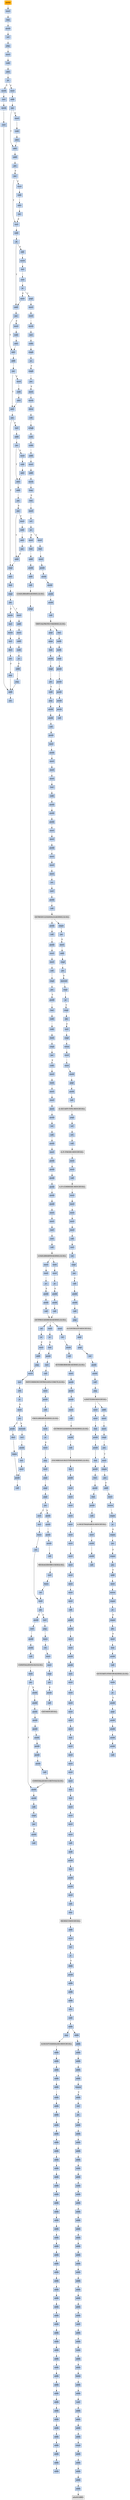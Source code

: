strict digraph G {
	graph [bgcolor=transparent,
		name=G
	];
	node [color=lightsteelblue,
		fillcolor=lightsteelblue,
		shape=rectangle,
		style=filled
	];
	a0x0041d290pusha_	[color=lightgrey,
		fillcolor=orange,
		label=pusha];
	a0x0041d291movl_0x413000UINT32_esi	[label=movl];
	a0x0041d290pusha_ -> a0x0041d291movl_0x413000UINT32_esi	[color="#000000"];
	a0x0041d296leal__73728esi__edi	[label=leal];
	a0x0041d291movl_0x413000UINT32_esi -> a0x0041d296leal__73728esi__edi	[color="#000000"];
	a0x0041d29cpushl_edi	[label=pushl];
	a0x0041d296leal__73728esi__edi -> a0x0041d29cpushl_edi	[color="#000000"];
	a0x0041d29dorl_0xffffffffUINT8_ebp	[label=orl];
	a0x0041d29cpushl_edi -> a0x0041d29dorl_0xffffffffUINT8_ebp	[color="#000000"];
	a0x0041d2a0jmp_0x0041d2b2	[label=jmp];
	a0x0041d29dorl_0xffffffffUINT8_ebp -> a0x0041d2a0jmp_0x0041d2b2	[color="#000000"];
	a0x0041d2b2movl_esi__ebx	[label=movl];
	a0x0041d2a0jmp_0x0041d2b2 -> a0x0041d2b2movl_esi__ebx	[color="#000000"];
	a0x0041d2b4subl_0xfffffffcUINT8_esi	[label=subl];
	a0x0041d2b2movl_esi__ebx -> a0x0041d2b4subl_0xfffffffcUINT8_esi	[color="#000000"];
	a0x0041d2b7adcl_ebx_ebx	[label=adcl];
	a0x0041d2b4subl_0xfffffffcUINT8_esi -> a0x0041d2b7adcl_ebx_ebx	[color="#000000"];
	a0x0041d2b9jb_0x0041d2a8	[label=jb];
	a0x0041d2b7adcl_ebx_ebx -> a0x0041d2b9jb_0x0041d2a8	[color="#000000"];
	a0x0041d2a8movb_esi__al	[label=movb];
	a0x0041d2b9jb_0x0041d2a8 -> a0x0041d2a8movb_esi__al	[color="#000000",
		label=T];
	a0x0041d2bbmovl_0x1UINT32_eax	[label=movl];
	a0x0041d2b9jb_0x0041d2a8 -> a0x0041d2bbmovl_0x1UINT32_eax	[color="#000000",
		label=F];
	a0x0041d2aaincl_esi	[label=incl];
	a0x0041d2a8movb_esi__al -> a0x0041d2aaincl_esi	[color="#000000"];
	a0x0041d2abmovb_al_edi_	[label=movb];
	a0x0041d2aaincl_esi -> a0x0041d2abmovb_al_edi_	[color="#000000"];
	a0x0041d2adincl_edi	[label=incl];
	a0x0041d2abmovb_al_edi_ -> a0x0041d2adincl_edi	[color="#000000"];
	a0x0041d2aeaddl_ebx_ebx	[label=addl];
	a0x0041d2adincl_edi -> a0x0041d2aeaddl_ebx_ebx	[color="#000000"];
	a0x0041d2b0jne_0x0041d2b9	[label=jne];
	a0x0041d2aeaddl_ebx_ebx -> a0x0041d2b0jne_0x0041d2b9	[color="#000000"];
	a0x0041d2c0addl_ebx_ebx	[label=addl];
	a0x0041d2bbmovl_0x1UINT32_eax -> a0x0041d2c0addl_ebx_ebx	[color="#000000"];
	a0x0041d2c2jne_0x0041d2cb	[label=jne];
	a0x0041d2c0addl_ebx_ebx -> a0x0041d2c2jne_0x0041d2cb	[color="#000000"];
	a0x0041d2cbadcl_eax_eax	[label=adcl];
	a0x0041d2c2jne_0x0041d2cb -> a0x0041d2cbadcl_eax_eax	[color="#000000",
		label=T];
	a0x0041d2c4movl_esi__ebx	[label=movl];
	a0x0041d2c2jne_0x0041d2cb -> a0x0041d2c4movl_esi__ebx	[color="#000000",
		label=F];
	a0x0041d2cdaddl_ebx_ebx	[label=addl];
	a0x0041d2cbadcl_eax_eax -> a0x0041d2cdaddl_ebx_ebx	[color="#000000"];
	a0x0041d2cfjae_0x0041d2c0	[label=jae];
	a0x0041d2cdaddl_ebx_ebx -> a0x0041d2cfjae_0x0041d2c0	[color="#000000"];
	a0x0041d2d1jne_0x0041d2dc	[label=jne];
	a0x0041d2cfjae_0x0041d2c0 -> a0x0041d2d1jne_0x0041d2dc	[color="#000000",
		label=F];
	a0x0041d2dcxorl_ecx_ecx	[label=xorl];
	a0x0041d2d1jne_0x0041d2dc -> a0x0041d2dcxorl_ecx_ecx	[color="#000000",
		label=T];
	a0x0041d2d3movl_esi__ebx	[label=movl];
	a0x0041d2d1jne_0x0041d2dc -> a0x0041d2d3movl_esi__ebx	[color="#000000",
		label=F];
	a0x0041d2desubl_0x3UINT8_eax	[label=subl];
	a0x0041d2dcxorl_ecx_ecx -> a0x0041d2desubl_0x3UINT8_eax	[color="#000000"];
	a0x0041d2e1jb_0x0041d2f0	[label=jb];
	a0x0041d2desubl_0x3UINT8_eax -> a0x0041d2e1jb_0x0041d2f0	[color="#000000"];
	a0x0041d2f0addl_ebx_ebx	[label=addl];
	a0x0041d2e1jb_0x0041d2f0 -> a0x0041d2f0addl_ebx_ebx	[color="#000000",
		label=T];
	a0x0041d2e3shll_0x8UINT8_eax	[label=shll];
	a0x0041d2e1jb_0x0041d2f0 -> a0x0041d2e3shll_0x8UINT8_eax	[color="#000000",
		label=F];
	a0x0041d2f2jne_0x0041d2fb	[label=jne];
	a0x0041d2f0addl_ebx_ebx -> a0x0041d2f2jne_0x0041d2fb	[color="#000000"];
	a0x0041d2fbadcl_ecx_ecx	[label=adcl];
	a0x0041d2f2jne_0x0041d2fb -> a0x0041d2fbadcl_ecx_ecx	[color="#000000",
		label=T];
	a0x0041d2f4movl_esi__ebx	[label=movl];
	a0x0041d2f2jne_0x0041d2fb -> a0x0041d2f4movl_esi__ebx	[color="#000000",
		label=F];
	a0x0041d2fdaddl_ebx_ebx	[label=addl];
	a0x0041d2fbadcl_ecx_ecx -> a0x0041d2fdaddl_ebx_ebx	[color="#000000"];
	a0x0041d2ffjne_0x0041d308	[label=jne];
	a0x0041d2fdaddl_ebx_ebx -> a0x0041d2ffjne_0x0041d308	[color="#000000"];
	a0x0041d308adcl_ecx_ecx	[label=adcl];
	a0x0041d2ffjne_0x0041d308 -> a0x0041d308adcl_ecx_ecx	[color="#000000",
		label=T];
	a0x0041d301movl_esi__ebx	[label=movl];
	a0x0041d2ffjne_0x0041d308 -> a0x0041d301movl_esi__ebx	[color="#000000",
		label=F];
	a0x0041d30ajne_0x0041d32c	[label=jne];
	a0x0041d308adcl_ecx_ecx -> a0x0041d30ajne_0x0041d32c	[color="#000000"];
	a0x0041d32ccmpl_0xfffff300UINT32_ebp	[label=cmpl];
	a0x0041d30ajne_0x0041d32c -> a0x0041d32ccmpl_0xfffff300UINT32_ebp	[color="#000000",
		label=T];
	a0x0041d30cincl_ecx	[label=incl];
	a0x0041d30ajne_0x0041d32c -> a0x0041d30cincl_ecx	[color="#000000",
		label=F];
	a0x0041d332adcl_0x1UINT8_ecx	[label=adcl];
	a0x0041d32ccmpl_0xfffff300UINT32_ebp -> a0x0041d332adcl_0x1UINT8_ecx	[color="#000000"];
	a0x0041d335leal_ediebp__edx	[label=leal];
	a0x0041d332adcl_0x1UINT8_ecx -> a0x0041d335leal_ediebp__edx	[color="#000000"];
	a0x0041d338cmpl_0xfffffffcUINT8_ebp	[label=cmpl];
	a0x0041d335leal_ediebp__edx -> a0x0041d338cmpl_0xfffffffcUINT8_ebp	[color="#000000"];
	a0x0041d33bjbe_0x0041d34c	[label=jbe];
	a0x0041d338cmpl_0xfffffffcUINT8_ebp -> a0x0041d33bjbe_0x0041d34c	[color="#000000"];
	a0x0041d33dmovb_edx__al	[label=movb];
	a0x0041d33bjbe_0x0041d34c -> a0x0041d33dmovb_edx__al	[color="#000000",
		label=F];
	a0x0041d34cmovl_edx__eax	[label=movl];
	a0x0041d33bjbe_0x0041d34c -> a0x0041d34cmovl_edx__eax	[color="#000000",
		label=T];
	a0x0041d33fincl_edx	[label=incl];
	a0x0041d33dmovb_edx__al -> a0x0041d33fincl_edx	[color="#000000"];
	a0x0041d340movb_al_edi_	[label=movb];
	a0x0041d33fincl_edx -> a0x0041d340movb_al_edi_	[color="#000000"];
	a0x0041d342incl_edi	[label=incl];
	a0x0041d340movb_al_edi_ -> a0x0041d342incl_edi	[color="#000000"];
	a0x0041d343decl_ecx	[label=decl];
	a0x0041d342incl_edi -> a0x0041d343decl_ecx	[color="#000000"];
	a0x0041d344jne_0x0041d33d	[label=jne];
	a0x0041d343decl_ecx -> a0x0041d344jne_0x0041d33d	[color="#000000"];
	a0x0041d346jmp_0x0041d2ae	[label=jmp];
	a0x0041d344jne_0x0041d33d -> a0x0041d346jmp_0x0041d2ae	[color="#000000",
		label=F];
	a0x0041d346jmp_0x0041d2ae -> a0x0041d2aeaddl_ebx_ebx	[color="#000000"];
	a0x0041d2e6movb_esi__al	[label=movb];
	a0x0041d2e3shll_0x8UINT8_eax -> a0x0041d2e6movb_esi__al	[color="#000000"];
	a0x0041d2e8incl_esi	[label=incl];
	a0x0041d2e6movb_esi__al -> a0x0041d2e8incl_esi	[color="#000000"];
	a0x0041d2e9xorl_0xffffffffUINT8_eax	[label=xorl];
	a0x0041d2e8incl_esi -> a0x0041d2e9xorl_0xffffffffUINT8_eax	[color="#000000"];
	a0x0041d2ecje_0x0041d362	[label=je];
	a0x0041d2e9xorl_0xffffffffUINT8_eax -> a0x0041d2ecje_0x0041d362	[color="#000000"];
	a0x0041d2eemovl_eax_ebp	[label=movl];
	a0x0041d2ecje_0x0041d362 -> a0x0041d2eemovl_eax_ebp	[color="#000000",
		label=F];
	a0x0041d362popl_esi	[label=popl];
	a0x0041d2ecje_0x0041d362 -> a0x0041d362popl_esi	[color="#000000",
		label=T];
	a0x0041d2eemovl_eax_ebp -> a0x0041d2f0addl_ebx_ebx	[color="#000000"];
	a0x0041d34eaddl_0x4UINT8_edx	[label=addl];
	a0x0041d34cmovl_edx__eax -> a0x0041d34eaddl_0x4UINT8_edx	[color="#000000"];
	a0x0041d351movl_eax_edi_	[label=movl];
	a0x0041d34eaddl_0x4UINT8_edx -> a0x0041d351movl_eax_edi_	[color="#000000"];
	a0x0041d353addl_0x4UINT8_edi	[label=addl];
	a0x0041d351movl_eax_edi_ -> a0x0041d353addl_0x4UINT8_edi	[color="#000000"];
	a0x0041d356subl_0x4UINT8_ecx	[label=subl];
	a0x0041d353addl_0x4UINT8_edi -> a0x0041d356subl_0x4UINT8_ecx	[color="#000000"];
	a0x0041d359ja_0x0041d34c	[label=ja];
	a0x0041d356subl_0x4UINT8_ecx -> a0x0041d359ja_0x0041d34c	[color="#000000"];
	a0x0041d35baddl_ecx_edi	[label=addl];
	a0x0041d359ja_0x0041d34c -> a0x0041d35baddl_ecx_edi	[color="#000000",
		label=F];
	a0x0041d35djmp_0x0041d2ae	[label=jmp];
	a0x0041d35baddl_ecx_edi -> a0x0041d35djmp_0x0041d2ae	[color="#000000"];
	a0x0041d35djmp_0x0041d2ae -> a0x0041d2aeaddl_ebx_ebx	[color="#000000"];
	a0x0041d303subl_0xfffffffcUINT8_esi	[label=subl];
	a0x0041d301movl_esi__ebx -> a0x0041d303subl_0xfffffffcUINT8_esi	[color="#000000"];
	a0x0041d306adcl_ebx_ebx	[label=adcl];
	a0x0041d303subl_0xfffffffcUINT8_esi -> a0x0041d306adcl_ebx_ebx	[color="#000000"];
	a0x0041d306adcl_ebx_ebx -> a0x0041d308adcl_ecx_ecx	[color="#000000"];
	a0x0041d2d5subl_0xfffffffcUINT8_esi	[label=subl];
	a0x0041d2d3movl_esi__ebx -> a0x0041d2d5subl_0xfffffffcUINT8_esi	[color="#000000"];
	a0x0041d2d8adcl_ebx_ebx	[label=adcl];
	a0x0041d2d5subl_0xfffffffcUINT8_esi -> a0x0041d2d8adcl_ebx_ebx	[color="#000000"];
	a0x0041d2dajae_0x0041d2c0	[label=jae];
	a0x0041d2d8adcl_ebx_ebx -> a0x0041d2dajae_0x0041d2c0	[color="#000000"];
	a0x0041d2dajae_0x0041d2c0 -> a0x0041d2dcxorl_ecx_ecx	[color="#000000",
		label=F];
	a0x0041d30daddl_ebx_ebx	[label=addl];
	a0x0041d30cincl_ecx -> a0x0041d30daddl_ebx_ebx	[color="#000000"];
	a0x0041d30fjne_0x0041d318	[label=jne];
	a0x0041d30daddl_ebx_ebx -> a0x0041d30fjne_0x0041d318	[color="#000000"];
	a0x0041d318adcl_ecx_ecx	[label=adcl];
	a0x0041d30fjne_0x0041d318 -> a0x0041d318adcl_ecx_ecx	[color="#000000",
		label=T];
	a0x0041d311movl_esi__ebx	[label=movl];
	a0x0041d30fjne_0x0041d318 -> a0x0041d311movl_esi__ebx	[color="#000000",
		label=F];
	a0x0041d31aaddl_ebx_ebx	[label=addl];
	a0x0041d318adcl_ecx_ecx -> a0x0041d31aaddl_ebx_ebx	[color="#000000"];
	a0x0041d31cjae_0x0041d30d	[label=jae];
	a0x0041d31aaddl_ebx_ebx -> a0x0041d31cjae_0x0041d30d	[color="#000000"];
	a0x0041d31ejne_0x0041d329	[label=jne];
	a0x0041d31cjae_0x0041d30d -> a0x0041d31ejne_0x0041d329	[color="#000000",
		label=F];
	a0x0041d329addl_0x2UINT8_ecx	[label=addl];
	a0x0041d31ejne_0x0041d329 -> a0x0041d329addl_0x2UINT8_ecx	[color="#000000",
		label=T];
	a0x0041d320movl_esi__ebx	[label=movl];
	a0x0041d31ejne_0x0041d329 -> a0x0041d320movl_esi__ebx	[color="#000000",
		label=F];
	a0x0041d329addl_0x2UINT8_ecx -> a0x0041d32ccmpl_0xfffff300UINT32_ebp	[color="#000000"];
	a0x0041d2c6subl_0xfffffffcUINT8_esi	[label=subl];
	a0x0041d2c4movl_esi__ebx -> a0x0041d2c6subl_0xfffffffcUINT8_esi	[color="#000000"];
	a0x0041d2c9adcl_ebx_ebx	[label=adcl];
	a0x0041d2c6subl_0xfffffffcUINT8_esi -> a0x0041d2c9adcl_ebx_ebx	[color="#000000"];
	a0x0041d2c9adcl_ebx_ebx -> a0x0041d2cbadcl_eax_eax	[color="#000000"];
	a0x0041d2f6subl_0xfffffffcUINT8_esi	[label=subl];
	a0x0041d2f4movl_esi__ebx -> a0x0041d2f6subl_0xfffffffcUINT8_esi	[color="#000000"];
	a0x0041d2f9adcl_ebx_ebx	[label=adcl];
	a0x0041d2f6subl_0xfffffffcUINT8_esi -> a0x0041d2f9adcl_ebx_ebx	[color="#000000"];
	a0x0041d2f9adcl_ebx_ebx -> a0x0041d2fbadcl_ecx_ecx	[color="#000000"];
	a0x0041d313subl_0xfffffffcUINT8_esi	[label=subl];
	a0x0041d311movl_esi__ebx -> a0x0041d313subl_0xfffffffcUINT8_esi	[color="#000000"];
	a0x0041d316adcl_ebx_ebx	[label=adcl];
	a0x0041d313subl_0xfffffffcUINT8_esi -> a0x0041d316adcl_ebx_ebx	[color="#000000"];
	a0x0041d316adcl_ebx_ebx -> a0x0041d318adcl_ecx_ecx	[color="#000000"];
	a0x0041d322subl_0xfffffffcUINT8_esi	[label=subl];
	a0x0041d320movl_esi__ebx -> a0x0041d322subl_0xfffffffcUINT8_esi	[color="#000000"];
	a0x0041d325adcl_ebx_ebx	[label=adcl];
	a0x0041d322subl_0xfffffffcUINT8_esi -> a0x0041d325adcl_ebx_ebx	[color="#000000"];
	a0x0041d327jae_0x0041d30d	[label=jae];
	a0x0041d325adcl_ebx_ebx -> a0x0041d327jae_0x0041d30d	[color="#000000"];
	a0x0041d327jae_0x0041d30d -> a0x0041d329addl_0x2UINT8_ecx	[color="#000000",
		label=F];
	a0x0041d363movl_esi_edi	[label=movl];
	a0x0041d362popl_esi -> a0x0041d363movl_esi_edi	[color="#000000"];
	a0x0041d365movl_0x547UINT32_ecx	[label=movl];
	a0x0041d363movl_esi_edi -> a0x0041d365movl_0x547UINT32_ecx	[color="#000000"];
	a0x0041d36amovb_edi__al	[label=movb];
	a0x0041d365movl_0x547UINT32_ecx -> a0x0041d36amovb_edi__al	[color="#000000"];
	a0x0041d36cincl_edi	[label=incl];
	a0x0041d36amovb_edi__al -> a0x0041d36cincl_edi	[color="#000000"];
	a0x0041d36dsubb_0xffffffe8UINT8_al	[label=subb];
	a0x0041d36cincl_edi -> a0x0041d36dsubb_0xffffffe8UINT8_al	[color="#000000"];
	a0x0041d36fcmpb_0x1UINT8_al	[label=cmpb];
	a0x0041d36dsubb_0xffffffe8UINT8_al -> a0x0041d36fcmpb_0x1UINT8_al	[color="#000000"];
	a0x0041d371ja_0x0041d36a	[label=ja];
	a0x0041d36fcmpb_0x1UINT8_al -> a0x0041d371ja_0x0041d36a	[color="#000000"];
	a0x0041d373cmpb_0x1UINT8_edi_	[label=cmpb];
	a0x0041d371ja_0x0041d36a -> a0x0041d373cmpb_0x1UINT8_edi_	[color="#000000",
		label=F];
	a0x0041d376jne_0x0041d36a	[label=jne];
	a0x0041d373cmpb_0x1UINT8_edi_ -> a0x0041d376jne_0x0041d36a	[color="#000000"];
	a0x0041d378movl_edi__eax	[label=movl];
	a0x0041d376jne_0x0041d36a -> a0x0041d378movl_edi__eax	[color="#000000",
		label=F];
	a0x0041d37amovb_0x4edi__bl	[label=movb];
	a0x0041d378movl_edi__eax -> a0x0041d37amovb_0x4edi__bl	[color="#000000"];
	a0x0041d37dshrw_0x8UINT8_ax	[label=shrw];
	a0x0041d37amovb_0x4edi__bl -> a0x0041d37dshrw_0x8UINT8_ax	[color="#000000"];
	a0x0041d381roll_0x10UINT8_eax	[label=roll];
	a0x0041d37dshrw_0x8UINT8_ax -> a0x0041d381roll_0x10UINT8_eax	[color="#000000"];
	a0x0041d384xchgb_al_ah	[label=xchgb];
	a0x0041d381roll_0x10UINT8_eax -> a0x0041d384xchgb_al_ah	[color="#000000"];
	a0x0041d386subl_edi_eax	[label=subl];
	a0x0041d384xchgb_al_ah -> a0x0041d386subl_edi_eax	[color="#000000"];
	a0x0041d388subb_0xffffffe8UINT8_bl	[label=subb];
	a0x0041d386subl_edi_eax -> a0x0041d388subb_0xffffffe8UINT8_bl	[color="#000000"];
	a0x0041d38baddl_esi_eax	[label=addl];
	a0x0041d388subb_0xffffffe8UINT8_bl -> a0x0041d38baddl_esi_eax	[color="#000000"];
	a0x0041d38dmovl_eax_edi_	[label=movl];
	a0x0041d38baddl_esi_eax -> a0x0041d38dmovl_eax_edi_	[color="#000000"];
	a0x0041d38faddl_0x5UINT8_edi	[label=addl];
	a0x0041d38dmovl_eax_edi_ -> a0x0041d38faddl_0x5UINT8_edi	[color="#000000"];
	a0x0041d392movb_bl_al	[label=movb];
	a0x0041d38faddl_0x5UINT8_edi -> a0x0041d392movb_bl_al	[color="#000000"];
	a0x0041d394loop_0x0041d36f	[label=loop];
	a0x0041d392movb_bl_al -> a0x0041d394loop_0x0041d36f	[color="#000000"];
	a0x0041d396leal_0x1b000esi__edi	[label=leal];
	a0x0041d394loop_0x0041d36f -> a0x0041d396leal_0x1b000esi__edi	[color="#000000",
		label=F];
	a0x0041d39cmovl_edi__eax	[label=movl];
	a0x0041d396leal_0x1b000esi__edi -> a0x0041d39cmovl_edi__eax	[color="#000000"];
	a0x0041d39eorl_eax_eax	[label=orl];
	a0x0041d39cmovl_edi__eax -> a0x0041d39eorl_eax_eax	[color="#000000"];
	a0x0041d3a0je_0x0041d3e7	[label=je];
	a0x0041d39eorl_eax_eax -> a0x0041d3a0je_0x0041d3e7	[color="#000000"];
	a0x0041d3a2movl_0x4edi__ebx	[label=movl];
	a0x0041d3a0je_0x0041d3e7 -> a0x0041d3a2movl_0x4edi__ebx	[color="#000000",
		label=F];
	a0x0041d3e7movl_0x1f3a4esi__ebp	[label=movl];
	a0x0041d3a0je_0x0041d3e7 -> a0x0041d3e7movl_0x1f3a4esi__ebp	[color="#000000",
		label=T];
	a0x0041d3a5leal_0x1f288eaxesi__eax	[label=leal];
	a0x0041d3a2movl_0x4edi__ebx -> a0x0041d3a5leal_0x1f288eaxesi__eax	[color="#000000"];
	a0x0041d3acaddl_esi_ebx	[label=addl];
	a0x0041d3a5leal_0x1f288eaxesi__eax -> a0x0041d3acaddl_esi_ebx	[color="#000000"];
	a0x0041d3aepushl_eax	[label=pushl];
	a0x0041d3acaddl_esi_ebx -> a0x0041d3aepushl_eax	[color="#000000"];
	a0x0041d3afaddl_0x8UINT8_edi	[label=addl];
	a0x0041d3aepushl_eax -> a0x0041d3afaddl_0x8UINT8_edi	[color="#000000"];
	a0x0041d3b2call_0x1f398esi_	[label=call];
	a0x0041d3afaddl_0x8UINT8_edi -> a0x0041d3b2call_0x1f398esi_	[color="#000000"];
	LOADLIBRARYA_KERNEL32_DLL	[color=lightgrey,
		fillcolor=lightgrey,
		label="LOADLIBRARYA-KERNEL32-DLL"];
	a0x0041d3b2call_0x1f398esi_ -> LOADLIBRARYA_KERNEL32_DLL	[color="#000000"];
	a0x0041d3b8xchgl_eax_ebp	[label=xchgl];
	LOADLIBRARYA_KERNEL32_DLL -> a0x0041d3b8xchgl_eax_ebp	[color="#000000"];
	a0x0041d3b9movb_edi__al	[label=movb];
	a0x0041d3b8xchgl_eax_ebp -> a0x0041d3b9movb_edi__al	[color="#000000"];
	a0x0041d3bbincl_edi	[label=incl];
	a0x0041d3b9movb_edi__al -> a0x0041d3bbincl_edi	[color="#000000"];
	a0x0041d3bcorb_al_al	[label=orb];
	a0x0041d3bbincl_edi -> a0x0041d3bcorb_al_al	[color="#000000"];
	a0x0041d3beje_0x0041d39c	[label=je];
	a0x0041d3bcorb_al_al -> a0x0041d3beje_0x0041d39c	[color="#000000"];
	a0x0041d3c0movl_edi_ecx	[label=movl];
	a0x0041d3beje_0x0041d39c -> a0x0041d3c0movl_edi_ecx	[color="#000000",
		label=F];
	a0x0041d3c2jns_0x0041d3cb	[label=jns];
	a0x0041d3c0movl_edi_ecx -> a0x0041d3c2jns_0x0041d3cb	[color="#000000"];
	a0x0041d3cbpushl_edi	[label=pushl];
	a0x0041d3c2jns_0x0041d3cb -> a0x0041d3cbpushl_edi	[color="#000000",
		label=T];
	a0x0041d3c4movzwl_edi__eax	[label=movzwl];
	a0x0041d3c2jns_0x0041d3cb -> a0x0041d3c4movzwl_edi__eax	[color="#000000",
		label=F];
	a0x0041d3ccdecl_eax	[label=decl];
	a0x0041d3cbpushl_edi -> a0x0041d3ccdecl_eax	[color="#000000"];
	a0x0041d3cdrepnz_scasb_es_edi__al	[label=repnz];
	a0x0041d3ccdecl_eax -> a0x0041d3cdrepnz_scasb_es_edi__al	[color="#000000"];
	a0x0041d3cfpushl_ebp	[label=pushl];
	a0x0041d3cdrepnz_scasb_es_edi__al -> a0x0041d3cfpushl_ebp	[color="#000000"];
	a0x0041d3d0call_0x1f3a0esi_	[label=call];
	a0x0041d3cfpushl_ebp -> a0x0041d3d0call_0x1f3a0esi_	[color="#000000"];
	GETPROCADDRESS_KERNEL32_DLL	[color=lightgrey,
		fillcolor=lightgrey,
		label="GETPROCADDRESS-KERNEL32-DLL"];
	a0x0041d3d6orl_eax_eax	[label=orl];
	GETPROCADDRESS_KERNEL32_DLL -> a0x0041d3d6orl_eax_eax	[color="#000000"];
	a0x00402afftestl_eax_eax	[label=testl];
	GETPROCADDRESS_KERNEL32_DLL -> a0x00402afftestl_eax_eax	[color="#000000"];
	a0x0040cb9cmovl_eax_0x414584	[label=movl];
	GETPROCADDRESS_KERNEL32_DLL -> a0x0040cb9cmovl_eax_0x414584	[color="#000000"];
	a0x0041d3d8je_0x0041d3e1	[label=je];
	a0x0041d3d6orl_eax_eax -> a0x0041d3d8je_0x0041d3e1	[color="#000000"];
	a0x0041d3damovl_eax_ebx_	[label=movl];
	a0x0041d3d8je_0x0041d3e1 -> a0x0041d3damovl_eax_ebx_	[color="#000000",
		label=F];
	a0x0041d3dcaddl_0x4UINT8_ebx	[label=addl];
	a0x0041d3damovl_eax_ebx_ -> a0x0041d3dcaddl_0x4UINT8_ebx	[color="#000000"];
	a0x0041d3dfjmp_0x0041d3b9	[label=jmp];
	a0x0041d3dcaddl_0x4UINT8_ebx -> a0x0041d3dfjmp_0x0041d3b9	[color="#000000"];
	a0x0041d3dfjmp_0x0041d3b9 -> a0x0041d3b9movb_edi__al	[color="#000000"];
	a0x0041d3c7incl_edi	[label=incl];
	a0x0041d3c4movzwl_edi__eax -> a0x0041d3c7incl_edi	[color="#000000"];
	a0x0041d3c8pushl_eax	[label=pushl];
	a0x0041d3c7incl_edi -> a0x0041d3c8pushl_eax	[color="#000000"];
	a0x0041d3c9incl_edi	[label=incl];
	a0x0041d3c8pushl_eax -> a0x0041d3c9incl_edi	[color="#000000"];
	a0x0041d3camovl_0xaef24857UINT32_ecx	[label=movl];
	a0x0041d3c9incl_edi -> a0x0041d3camovl_0xaef24857UINT32_ecx	[color="#000000"];
	a0x0041d3camovl_0xaef24857UINT32_ecx -> a0x0041d3cfpushl_ebp	[color="#000000"];
	a0x0041d3edleal__4096esi__edi	[label=leal];
	a0x0041d3e7movl_0x1f3a4esi__ebp -> a0x0041d3edleal__4096esi__edi	[color="#000000"];
	a0x0041d3f3movl_0x1000UINT32_ebx	[label=movl];
	a0x0041d3edleal__4096esi__edi -> a0x0041d3f3movl_0x1000UINT32_ebx	[color="#000000"];
	a0x0041d3f8pushl_eax	[label=pushl];
	a0x0041d3f3movl_0x1000UINT32_ebx -> a0x0041d3f8pushl_eax	[color="#000000"];
	a0x0041d3f9pushl_esp	[label=pushl];
	a0x0041d3f8pushl_eax -> a0x0041d3f9pushl_esp	[color="#000000"];
	a0x0041d3fapushl_0x4UINT8	[label=pushl];
	a0x0041d3f9pushl_esp -> a0x0041d3fapushl_0x4UINT8	[color="#000000"];
	a0x0041d3fcpushl_ebx	[label=pushl];
	a0x0041d3fapushl_0x4UINT8 -> a0x0041d3fcpushl_ebx	[color="#000000"];
	a0x0041d3fdpushl_edi	[label=pushl];
	a0x0041d3fcpushl_ebx -> a0x0041d3fdpushl_edi	[color="#000000"];
	a0x0041d3fecall_ebp	[label=call];
	a0x0041d3fdpushl_edi -> a0x0041d3fecall_ebp	[color="#000000"];
	VIRTUALPROTECT_KERNEL32_DLL	[color=lightgrey,
		fillcolor=lightgrey,
		label="VIRTUALPROTECT-KERNEL32-DLL"];
	a0x0041d3fecall_ebp -> VIRTUALPROTECT_KERNEL32_DLL	[color="#000000"];
	a0x0041d400leal_0x20fedi__eax	[label=leal];
	VIRTUALPROTECT_KERNEL32_DLL -> a0x0041d400leal_0x20fedi__eax	[color="#000000"];
	a0x0041d415popl_eax	[label=popl];
	VIRTUALPROTECT_KERNEL32_DLL -> a0x0041d415popl_eax	[color="#000000"];
	a0x0041d406andb_0x7fUINT8_eax_	[label=andb];
	a0x0041d400leal_0x20fedi__eax -> a0x0041d406andb_0x7fUINT8_eax_	[color="#000000"];
	a0x0041d409andb_0x7fUINT8_0x28eax_	[label=andb];
	a0x0041d406andb_0x7fUINT8_eax_ -> a0x0041d409andb_0x7fUINT8_0x28eax_	[color="#000000"];
	a0x0041d40dpopl_eax	[label=popl];
	a0x0041d409andb_0x7fUINT8_0x28eax_ -> a0x0041d40dpopl_eax	[color="#000000"];
	a0x0041d40epushl_eax	[label=pushl];
	a0x0041d40dpopl_eax -> a0x0041d40epushl_eax	[color="#000000"];
	a0x0041d40fpushl_esp	[label=pushl];
	a0x0041d40epushl_eax -> a0x0041d40fpushl_esp	[color="#000000"];
	a0x0041d410pushl_eax	[label=pushl];
	a0x0041d40fpushl_esp -> a0x0041d410pushl_eax	[color="#000000"];
	a0x0041d411pushl_ebx	[label=pushl];
	a0x0041d410pushl_eax -> a0x0041d411pushl_ebx	[color="#000000"];
	a0x0041d412pushl_edi	[label=pushl];
	a0x0041d411pushl_ebx -> a0x0041d412pushl_edi	[color="#000000"];
	a0x0041d413call_ebp	[label=call];
	a0x0041d412pushl_edi -> a0x0041d413call_ebp	[color="#000000"];
	a0x0041d416popa_	[label=popa];
	a0x0041d415popl_eax -> a0x0041d416popa_	[color="#000000"];
	a0x0041d417leal__128esp__eax	[label=leal];
	a0x0041d416popa_ -> a0x0041d417leal__128esp__eax	[color="#000000"];
	a0x0041d41bpushl_0x0UINT8	[label=pushl];
	a0x0041d417leal__128esp__eax -> a0x0041d41bpushl_0x0UINT8	[color="#000000"];
	a0x0041d41dcmpl_eax_esp	[label=cmpl];
	a0x0041d41bpushl_0x0UINT8 -> a0x0041d41dcmpl_eax_esp	[color="#000000"];
	a0x0041d41fjne_0x0041d41b	[label=jne];
	a0x0041d41dcmpl_eax_esp -> a0x0041d41fjne_0x0041d41b	[color="#000000"];
	a0x0041d421subl_0xffffff80UINT8_esp	[label=subl];
	a0x0041d41fjne_0x0041d41b -> a0x0041d421subl_0xffffff80UINT8_esp	[color="#000000",
		label=F];
	a0x0041d424jmp_0x0040e1d0	[label=jmp];
	a0x0041d421subl_0xffffff80UINT8_esp -> a0x0041d424jmp_0x0040e1d0	[color="#000000"];
	a0x0040e1d0pushl_0x70UINT8	[label=pushl];
	a0x0041d424jmp_0x0040e1d0 -> a0x0040e1d0pushl_0x70UINT8	[color="#000000"];
	a0x0040e1d2pushl_0x40f420UINT32	[label=pushl];
	a0x0040e1d0pushl_0x70UINT8 -> a0x0040e1d2pushl_0x40f420UINT32	[color="#000000"];
	a0x0040e1d7call_0x40e3e4	[label=call];
	a0x0040e1d2pushl_0x40f420UINT32 -> a0x0040e1d7call_0x40e3e4	[color="#000000"];
	a0x0040e3e4pushl_0x40e434UINT32	[label=pushl];
	a0x0040e1d7call_0x40e3e4 -> a0x0040e3e4pushl_0x40e434UINT32	[color="#000000"];
	a0x0040e3e9movl_fs_0_eax	[label=movl];
	a0x0040e3e4pushl_0x40e434UINT32 -> a0x0040e3e9movl_fs_0_eax	[color="#000000"];
	a0x0040e3efpushl_eax	[label=pushl];
	a0x0040e3e9movl_fs_0_eax -> a0x0040e3efpushl_eax	[color="#000000"];
	a0x0040e3f0movl_esp_fs_0	[label=movl];
	a0x0040e3efpushl_eax -> a0x0040e3f0movl_esp_fs_0	[color="#000000"];
	a0x0040e3f7movl_0x10esp__eax	[label=movl];
	a0x0040e3f0movl_esp_fs_0 -> a0x0040e3f7movl_0x10esp__eax	[color="#000000"];
	a0x0040e3fbmovl_ebp_0x10esp_	[label=movl];
	a0x0040e3f7movl_0x10esp__eax -> a0x0040e3fbmovl_ebp_0x10esp_	[color="#000000"];
	a0x0040e3ffleal_0x10esp__ebp	[label=leal];
	a0x0040e3fbmovl_ebp_0x10esp_ -> a0x0040e3ffleal_0x10esp__ebp	[color="#000000"];
	a0x0040e403subl_eax_esp	[label=subl];
	a0x0040e3ffleal_0x10esp__ebp -> a0x0040e403subl_eax_esp	[color="#000000"];
	a0x0040e405pushl_ebx	[label=pushl];
	a0x0040e403subl_eax_esp -> a0x0040e405pushl_ebx	[color="#000000"];
	a0x0040e406pushl_esi	[label=pushl];
	a0x0040e405pushl_ebx -> a0x0040e406pushl_esi	[color="#000000"];
	a0x0040e407pushl_edi	[label=pushl];
	a0x0040e406pushl_esi -> a0x0040e407pushl_edi	[color="#000000"];
	a0x0040e408movl__8ebp__eax	[label=movl];
	a0x0040e407pushl_edi -> a0x0040e408movl__8ebp__eax	[color="#000000"];
	a0x0040e40bmovl_esp__24ebp_	[label=movl];
	a0x0040e408movl__8ebp__eax -> a0x0040e40bmovl_esp__24ebp_	[color="#000000"];
	a0x0040e40epushl_eax	[label=pushl];
	a0x0040e40bmovl_esp__24ebp_ -> a0x0040e40epushl_eax	[color="#000000"];
	a0x0040e40fmovl__4ebp__eax	[label=movl];
	a0x0040e40epushl_eax -> a0x0040e40fmovl__4ebp__eax	[color="#000000"];
	a0x0040e412movl_0xffffffffUINT32__4ebp_	[label=movl];
	a0x0040e40fmovl__4ebp__eax -> a0x0040e412movl_0xffffffffUINT32__4ebp_	[color="#000000"];
	a0x0040e419movl_eax__8ebp_	[label=movl];
	a0x0040e412movl_0xffffffffUINT32__4ebp_ -> a0x0040e419movl_eax__8ebp_	[color="#000000"];
	a0x0040e41cret	[label=ret];
	a0x0040e419movl_eax__8ebp_ -> a0x0040e41cret	[color="#000000"];
	a0x0040e1dcxorl_edi_edi	[label=xorl];
	a0x0040e41cret -> a0x0040e1dcxorl_edi_edi	[color="#000000"];
	a0x0040e1depushl_edi	[label=pushl];
	a0x0040e1dcxorl_edi_edi -> a0x0040e1depushl_edi	[color="#000000"];
	a0x0040e1dfcall_0x40f09c	[label=call];
	a0x0040e1depushl_edi -> a0x0040e1dfcall_0x40f09c	[color="#000000"];
	GETMODULEHANDLEA_KERNEL32_DLL	[color=lightgrey,
		fillcolor=lightgrey,
		label="GETMODULEHANDLEA-KERNEL32-DLL"];
	a0x0040e1dfcall_0x40f09c -> GETMODULEHANDLEA_KERNEL32_DLL	[color="#000000"];
	a0x0040e1e5cmpw_0x5a4dUINT16_eax_	[label=cmpw];
	GETMODULEHANDLEA_KERNEL32_DLL -> a0x0040e1e5cmpw_0x5a4dUINT16_eax_	[color="#000000"];
	a0x0040e362pushl_eax	[label=pushl];
	GETMODULEHANDLEA_KERNEL32_DLL -> a0x0040e362pushl_eax	[color="#000000"];
	a0x0040e1eajne_0x40e20b	[label=jne];
	a0x0040e1e5cmpw_0x5a4dUINT16_eax_ -> a0x0040e1eajne_0x40e20b	[color="#000000"];
	a0x0040e1ecmovl_0x3ceax__ecx	[label=movl];
	a0x0040e1eajne_0x40e20b -> a0x0040e1ecmovl_0x3ceax__ecx	[color="#000000",
		label=F];
	a0x0040e1efaddl_eax_ecx	[label=addl];
	a0x0040e1ecmovl_0x3ceax__ecx -> a0x0040e1efaddl_eax_ecx	[color="#000000"];
	a0x0040e1f1cmpl_0x4550UINT32_ecx_	[label=cmpl];
	a0x0040e1efaddl_eax_ecx -> a0x0040e1f1cmpl_0x4550UINT32_ecx_	[color="#000000"];
	a0x0040e1f7jne_0x40e20b	[label=jne];
	a0x0040e1f1cmpl_0x4550UINT32_ecx_ -> a0x0040e1f7jne_0x40e20b	[color="#000000"];
	a0x0040e1f9movzwl_0x18ecx__eax	[label=movzwl];
	a0x0040e1f7jne_0x40e20b -> a0x0040e1f9movzwl_0x18ecx__eax	[color="#000000",
		label=F];
	a0x0040e1fdcmpl_0x10bUINT32_eax	[label=cmpl];
	a0x0040e1f9movzwl_0x18ecx__eax -> a0x0040e1fdcmpl_0x10bUINT32_eax	[color="#000000"];
	a0x0040e202je_0x40e223	[label=je];
	a0x0040e1fdcmpl_0x10bUINT32_eax -> a0x0040e202je_0x40e223	[color="#000000"];
	a0x0040e223cmpl_0xeUINT8_0x74ecx_	[label=cmpl];
	a0x0040e202je_0x40e223 -> a0x0040e223cmpl_0xeUINT8_0x74ecx_	[color="#000000",
		label=T];
	a0x0040e227jbe_0x40e20b	[label=jbe];
	a0x0040e223cmpl_0xeUINT8_0x74ecx_ -> a0x0040e227jbe_0x40e20b	[color="#000000"];
	a0x0040e229xorl_eax_eax	[label=xorl];
	a0x0040e227jbe_0x40e20b -> a0x0040e229xorl_eax_eax	[color="#000000",
		label=F];
	a0x0040e22bcmpl_edi_0xe8ecx_	[label=cmpl];
	a0x0040e229xorl_eax_eax -> a0x0040e22bcmpl_edi_0xe8ecx_	[color="#000000"];
	a0x0040e231setne_al	[label=setne];
	a0x0040e22bcmpl_edi_0xe8ecx_ -> a0x0040e231setne_al	[color="#000000"];
	a0x0040e234movl_eax__28ebp_	[label=movl];
	a0x0040e231setne_al -> a0x0040e234movl_eax__28ebp_	[color="#000000"];
	a0x0040e237movl_edi__4ebp_	[label=movl];
	a0x0040e234movl_eax__28ebp_ -> a0x0040e237movl_edi__4ebp_	[color="#000000"];
	a0x0040e23apushl_0x2UINT8	[label=pushl];
	a0x0040e237movl_edi__4ebp_ -> a0x0040e23apushl_0x2UINT8	[color="#000000"];
	a0x0040e23cpopl_ebx	[label=popl];
	a0x0040e23apushl_0x2UINT8 -> a0x0040e23cpopl_ebx	[color="#000000"];
	a0x0040e23dpushl_ebx	[label=pushl];
	a0x0040e23cpopl_ebx -> a0x0040e23dpushl_ebx	[color="#000000"];
	a0x0040e23ecall_0x40f340	[label=call];
	a0x0040e23dpushl_ebx -> a0x0040e23ecall_0x40f340	[color="#000000"];
	A__SET_APP_TYPE_MSVCRT_DLL	[color=lightgrey,
		fillcolor=lightgrey,
		label="A--SET-APP-TYPE-MSVCRT-DLL"];
	a0x0040e23ecall_0x40f340 -> A__SET_APP_TYPE_MSVCRT_DLL	[color="#000000"];
	a0x0040e244popl_ecx	[label=popl];
	A__SET_APP_TYPE_MSVCRT_DLL -> a0x0040e244popl_ecx	[color="#000000"];
	a0x0040e245orl_0xffffffffUINT8_0x414a14	[label=orl];
	a0x0040e244popl_ecx -> a0x0040e245orl_0xffffffffUINT8_0x414a14	[color="#000000"];
	a0x0040e24corl_0xffffffffUINT8_0x414a18	[label=orl];
	a0x0040e245orl_0xffffffffUINT8_0x414a14 -> a0x0040e24corl_0xffffffffUINT8_0x414a18	[color="#000000"];
	a0x0040e253call_0x40f33c	[label=call];
	a0x0040e24corl_0xffffffffUINT8_0x414a18 -> a0x0040e253call_0x40f33c	[color="#000000"];
	A__P__FMODE_MSVCRT_DLL	[color=lightgrey,
		fillcolor=lightgrey,
		label="A--P--FMODE-MSVCRT-DLL"];
	a0x0040e253call_0x40f33c -> A__P__FMODE_MSVCRT_DLL	[color="#000000"];
	a0x0040e259movl_0x4136ac_ecx	[label=movl];
	A__P__FMODE_MSVCRT_DLL -> a0x0040e259movl_0x4136ac_ecx	[color="#000000"];
	a0x0040e25fmovl_ecx_eax_	[label=movl];
	a0x0040e259movl_0x4136ac_ecx -> a0x0040e25fmovl_ecx_eax_	[color="#000000"];
	a0x0040e261call_0x40f31c	[label=call];
	a0x0040e25fmovl_ecx_eax_ -> a0x0040e261call_0x40f31c	[color="#000000"];
	A__P__COMMODE_MSVCRT_DLL	[color=lightgrey,
		fillcolor=lightgrey,
		label="A--P--COMMODE-MSVCRT-DLL"];
	a0x0040e261call_0x40f31c -> A__P__COMMODE_MSVCRT_DLL	[color="#000000"];
	a0x0040e267movl_0x4136a8_ecx	[label=movl];
	A__P__COMMODE_MSVCRT_DLL -> a0x0040e267movl_0x4136a8_ecx	[color="#000000"];
	a0x0040e26dmovl_ecx_eax_	[label=movl];
	a0x0040e267movl_0x4136a8_ecx -> a0x0040e26dmovl_ecx_eax_	[color="#000000"];
	a0x0040e26fmovl_0x40f30c_eax	[label=movl];
	a0x0040e26dmovl_ecx_eax_ -> a0x0040e26fmovl_0x40f30c_eax	[color="#000000"];
	a0x0040e274movl_eax__eax	[label=movl];
	a0x0040e26fmovl_0x40f30c_eax -> a0x0040e274movl_eax__eax	[color="#000000"];
	a0x0040e276movl_eax_0x414a10	[label=movl];
	a0x0040e274movl_eax__eax -> a0x0040e276movl_eax_0x414a10	[color="#000000"];
	a0x0040e27bcall_0x40e3de	[label=call];
	a0x0040e276movl_eax_0x414a10 -> a0x0040e27bcall_0x40e3de	[color="#000000"];
	a0x0040e3dexorl_eax_eax	[label=xorl];
	a0x0040e27bcall_0x40e3de -> a0x0040e3dexorl_eax_eax	[color="#000000"];
	a0x0040e3e0ret	[label=ret];
	a0x0040e3dexorl_eax_eax -> a0x0040e3e0ret	[color="#000000"];
	a0x0040e280cmpl_edi_0x413000	[label=cmpl];
	a0x0040e3e0ret -> a0x0040e280cmpl_edi_0x413000	[color="#000000"];
	a0x0040e286jne_0x40e294	[label=jne];
	a0x0040e280cmpl_edi_0x413000 -> a0x0040e286jne_0x40e294	[color="#000000"];
	a0x0040e294call_0x40e3cc	[label=call];
	a0x0040e286jne_0x40e294 -> a0x0040e294call_0x40e3cc	[color="#000000",
		label=T];
	a0x0040e3ccpushl_0x30000UINT32	[label=pushl];
	a0x0040e294call_0x40e3cc -> a0x0040e3ccpushl_0x30000UINT32	[color="#000000"];
	a0x0040e3d1pushl_0x10000UINT32	[label=pushl];
	a0x0040e3ccpushl_0x30000UINT32 -> a0x0040e3d1pushl_0x10000UINT32	[color="#000000"];
	a0x0040e3d6call_0x40e42e	[label=call];
	a0x0040e3d1pushl_0x10000UINT32 -> a0x0040e3d6call_0x40e42e	[color="#000000"];
	a0x0040e42ejmp_0x40f344	[label=jmp];
	a0x0040e3d6call_0x40e42e -> a0x0040e42ejmp_0x40f344	[color="#000000"];
	A_CONTROLFP_MSVCRT_DLL	[color=lightgrey,
		fillcolor=lightgrey,
		label="A-CONTROLFP-MSVCRT-DLL"];
	a0x0040e42ejmp_0x40f344 -> A_CONTROLFP_MSVCRT_DLL	[color="#000000"];
	a0x0040e3dbpopl_ecx	[label=popl];
	A_CONTROLFP_MSVCRT_DLL -> a0x0040e3dbpopl_ecx	[color="#000000"];
	a0x0040e3dcpopl_ecx	[label=popl];
	a0x0040e3dbpopl_ecx -> a0x0040e3dcpopl_ecx	[color="#000000"];
	a0x0040e3ddret	[label=ret];
	a0x0040e3dcpopl_ecx -> a0x0040e3ddret	[color="#000000"];
	a0x0040e299pushl_0x40f3fcUINT32	[label=pushl];
	a0x0040e3ddret -> a0x0040e299pushl_0x40f3fcUINT32	[color="#000000"];
	a0x0040e29epushl_0x40f3f8UINT32	[label=pushl];
	a0x0040e299pushl_0x40f3fcUINT32 -> a0x0040e29epushl_0x40f3f8UINT32	[color="#000000"];
	a0x0040e2a3call_0x40e3c6	[label=call];
	a0x0040e29epushl_0x40f3f8UINT32 -> a0x0040e2a3call_0x40e3c6	[color="#000000"];
	a0x0040e3c6jmp_0x40f314	[label=jmp];
	a0x0040e2a3call_0x40e3c6 -> a0x0040e3c6jmp_0x40f314	[color="#000000"];
	A_INITTERM_MSVCRT_DLL	[color=lightgrey,
		fillcolor=lightgrey,
		label="A-INITTERM-MSVCRT-DLL"];
	a0x0040e3c6jmp_0x40f314 -> A_INITTERM_MSVCRT_DLL	[color="#000000"];
	a0x0040e2a8movl_0x4136a4_eax	[label=movl];
	A_INITTERM_MSVCRT_DLL -> a0x0040e2a8movl_0x4136a4_eax	[color="#000000"];
	a0x0040e2deaddl_0x24UINT8_esp	[label=addl];
	A_INITTERM_MSVCRT_DLL -> a0x0040e2deaddl_0x24UINT8_esp	[color="#000000"];
	a0x0040e2admovl_eax__32ebp_	[label=movl];
	a0x0040e2a8movl_0x4136a4_eax -> a0x0040e2admovl_eax__32ebp_	[color="#000000"];
	a0x0040e2b0leal__32ebp__eax	[label=leal];
	a0x0040e2admovl_eax__32ebp_ -> a0x0040e2b0leal__32ebp__eax	[color="#000000"];
	a0x0040e2b3pushl_eax	[label=pushl];
	a0x0040e2b0leal__32ebp__eax -> a0x0040e2b3pushl_eax	[color="#000000"];
	a0x0040e2b4pushl_0x4136a0	[label=pushl];
	a0x0040e2b3pushl_eax -> a0x0040e2b4pushl_0x4136a0	[color="#000000"];
	a0x0040e2baleal__36ebp__eax	[label=leal];
	a0x0040e2b4pushl_0x4136a0 -> a0x0040e2baleal__36ebp__eax	[color="#000000"];
	a0x0040e2bdpushl_eax	[label=pushl];
	a0x0040e2baleal__36ebp__eax -> a0x0040e2bdpushl_eax	[color="#000000"];
	a0x0040e2beleal__40ebp__eax	[label=leal];
	a0x0040e2bdpushl_eax -> a0x0040e2beleal__40ebp__eax	[color="#000000"];
	a0x0040e2c1pushl_eax	[label=pushl];
	a0x0040e2beleal__40ebp__eax -> a0x0040e2c1pushl_eax	[color="#000000"];
	a0x0040e2c2leal__44ebp__eax	[label=leal];
	a0x0040e2c1pushl_eax -> a0x0040e2c2leal__44ebp__eax	[color="#000000"];
	a0x0040e2c5pushl_eax	[label=pushl];
	a0x0040e2c2leal__44ebp__eax -> a0x0040e2c5pushl_eax	[color="#000000"];
	a0x0040e2c6call_0x40f318	[label=call];
	a0x0040e2c5pushl_eax -> a0x0040e2c6call_0x40f318	[color="#000000"];
	A__WGETMAINARGS_MSVCRT_DLL	[color=lightgrey,
		fillcolor=lightgrey,
		label="A--WGETMAINARGS-MSVCRT-DLL"];
	a0x0040e2c6call_0x40f318 -> A__WGETMAINARGS_MSVCRT_DLL	[color="#000000"];
	a0x0040e2ccmovl_eax__48ebp_	[label=movl];
	A__WGETMAINARGS_MSVCRT_DLL -> a0x0040e2ccmovl_eax__48ebp_	[color="#000000"];
	a0x0040e2cfpushl_0x40f3f4UINT32	[label=pushl];
	a0x0040e2ccmovl_eax__48ebp_ -> a0x0040e2cfpushl_0x40f3f4UINT32	[color="#000000"];
	a0x0040e2d4pushl_0x40f3d4UINT32	[label=pushl];
	a0x0040e2cfpushl_0x40f3f4UINT32 -> a0x0040e2d4pushl_0x40f3d4UINT32	[color="#000000"];
	a0x0040e2d9call_0x40e3c6	[label=call];
	a0x0040e2d4pushl_0x40f3d4UINT32 -> a0x0040e2d9call_0x40e3c6	[color="#000000"];
	a0x0040e2e1movl_0x40f34c_eax	[label=movl];
	a0x0040e2deaddl_0x24UINT8_esp -> a0x0040e2e1movl_0x40f34c_eax	[color="#000000"];
	a0x0040e2e6movl_eax__esi	[label=movl];
	a0x0040e2e1movl_0x40f34c_eax -> a0x0040e2e6movl_eax__esi	[color="#000000"];
	a0x0040e2e8cmpl_edi_esi	[label=cmpl];
	a0x0040e2e6movl_eax__esi -> a0x0040e2e8cmpl_edi_esi	[color="#000000"];
	a0x0040e2eajne_0x40e2fa	[label=jne];
	a0x0040e2e8cmpl_edi_esi -> a0x0040e2eajne_0x40e2fa	[color="#000000"];
	a0x0040e2famovl_esi__52ebp_	[label=movl];
	a0x0040e2eajne_0x40e2fa -> a0x0040e2famovl_esi__52ebp_	[color="#000000",
		label=T];
	a0x0040e2fdcmpw_0x22UINT8_esi_	[label=cmpw];
	a0x0040e2famovl_esi__52ebp_ -> a0x0040e2fdcmpw_0x22UINT8_esi_	[color="#000000"];
	a0x0040e301jne_0x40e348	[label=jne];
	a0x0040e2fdcmpw_0x22UINT8_esi_ -> a0x0040e301jne_0x40e348	[color="#000000"];
	a0x0040e303addl_ebx_esi	[label=addl];
	a0x0040e301jne_0x40e348 -> a0x0040e303addl_ebx_esi	[color="#000000",
		label=F];
	a0x0040e305movl_esi__52ebp_	[label=movl];
	a0x0040e303addl_ebx_esi -> a0x0040e305movl_esi__52ebp_	[color="#000000"];
	a0x0040e308movw_esi__ax	[label=movw];
	a0x0040e305movl_esi__52ebp_ -> a0x0040e308movw_esi__ax	[color="#000000"];
	a0x0040e30bcmpw_di_ax	[label=cmpw];
	a0x0040e308movw_esi__ax -> a0x0040e30bcmpw_di_ax	[color="#000000"];
	a0x0040e30eje_0x40e316	[label=je];
	a0x0040e30bcmpw_di_ax -> a0x0040e30eje_0x40e316	[color="#000000"];
	a0x0040e310cmpw_0x22UINT16_ax	[label=cmpw];
	a0x0040e30eje_0x40e316 -> a0x0040e310cmpw_0x22UINT16_ax	[color="#000000",
		label=F];
	a0x0040e314jne_0x40e303	[label=jne];
	a0x0040e310cmpw_0x22UINT16_ax -> a0x0040e314jne_0x40e303	[color="#000000"];
	a0x0040e316cmpw_0x22UINT8_esi_	[label=cmpw];
	a0x0040e314jne_0x40e303 -> a0x0040e316cmpw_0x22UINT8_esi_	[color="#000000",
		label=F];
	a0x0040e31ajne_0x40e321	[label=jne];
	a0x0040e316cmpw_0x22UINT8_esi_ -> a0x0040e31ajne_0x40e321	[color="#000000"];
	a0x0040e31caddl_ebx_esi	[label=addl];
	a0x0040e31ajne_0x40e321 -> a0x0040e31caddl_ebx_esi	[color="#000000",
		label=F];
	a0x0040e31emovl_esi__52ebp_	[label=movl];
	a0x0040e31caddl_ebx_esi -> a0x0040e31emovl_esi__52ebp_	[color="#000000"];
	a0x0040e321movw_esi__ax	[label=movw];
	a0x0040e31emovl_esi__52ebp_ -> a0x0040e321movw_esi__ax	[color="#000000"];
	a0x0040e324cmpw_di_ax	[label=cmpw];
	a0x0040e321movw_esi__ax -> a0x0040e324cmpw_di_ax	[color="#000000"];
	a0x0040e327je_0x40e32f	[label=je];
	a0x0040e324cmpw_di_ax -> a0x0040e327je_0x40e32f	[color="#000000"];
	a0x0040e329cmpw_0x20UINT16_ax	[label=cmpw];
	a0x0040e327je_0x40e32f -> a0x0040e329cmpw_0x20UINT16_ax	[color="#000000",
		label=F];
	a0x0040e32djbe_0x40e31c	[label=jbe];
	a0x0040e329cmpw_0x20UINT16_ax -> a0x0040e32djbe_0x40e31c	[color="#000000"];
	a0x0040e32fmovl_edi__76ebp_	[label=movl];
	a0x0040e32djbe_0x40e31c -> a0x0040e32fmovl_edi__76ebp_	[color="#000000",
		label=F];
	a0x0040e332leal__120ebp__eax	[label=leal];
	a0x0040e32fmovl_edi__76ebp_ -> a0x0040e332leal__120ebp__eax	[color="#000000"];
	a0x0040e335pushl_eax	[label=pushl];
	a0x0040e332leal__120ebp__eax -> a0x0040e335pushl_eax	[color="#000000"];
	a0x0040e336call_0x40f0a0	[label=call];
	a0x0040e335pushl_eax -> a0x0040e336call_0x40f0a0	[color="#000000"];
	GETSTARTUPINFOW_KERNEL32_DLL	[color=lightgrey,
		fillcolor=lightgrey,
		label="GETSTARTUPINFOW-KERNEL32-DLL"];
	a0x0040e336call_0x40f0a0 -> GETSTARTUPINFOW_KERNEL32_DLL	[color="#000000"];
	a0x0040e33ctestb_0x1UINT8__76ebp_	[label=testb];
	GETSTARTUPINFOW_KERNEL32_DLL -> a0x0040e33ctestb_0x1UINT8__76ebp_	[color="#000000"];
	a0x0040e340je_0x40e355	[label=je];
	a0x0040e33ctestb_0x1UINT8__76ebp_ -> a0x0040e340je_0x40e355	[color="#000000"];
	a0x0040e355pushl_0xaUINT8	[label=pushl];
	a0x0040e340je_0x40e355 -> a0x0040e355pushl_0xaUINT8	[color="#000000",
		label=T];
	a0x0040e357popl_eax	[label=popl];
	a0x0040e355pushl_0xaUINT8 -> a0x0040e357popl_eax	[color="#000000"];
	a0x0040e358pushl_eax	[label=pushl];
	a0x0040e357popl_eax -> a0x0040e358pushl_eax	[color="#000000"];
	a0x0040e359pushl_esi	[label=pushl];
	a0x0040e358pushl_eax -> a0x0040e359pushl_esi	[color="#000000"];
	a0x0040e35apushl_edi	[label=pushl];
	a0x0040e359pushl_esi -> a0x0040e35apushl_edi	[color="#000000"];
	a0x0040e35bpushl_edi	[label=pushl];
	a0x0040e35apushl_edi -> a0x0040e35bpushl_edi	[color="#000000"];
	a0x0040e35ccall_0x40f09c	[label=call];
	a0x0040e35bpushl_edi -> a0x0040e35ccall_0x40f09c	[color="#000000"];
	a0x0040e363call_0x40b237	[label=call];
	a0x0040e362pushl_eax -> a0x0040e363call_0x40b237	[color="#000000"];
	a0x0040b237pushl_ebp	[label=pushl];
	a0x0040e363call_0x40b237 -> a0x0040b237pushl_ebp	[color="#000000"];
	a0x0040b238movl_esp_ebp	[label=movl];
	a0x0040b237pushl_ebp -> a0x0040b238movl_esp_ebp	[color="#000000"];
	a0x0040b23amovl_0x3c4cUINT32_eax	[label=movl];
	a0x0040b238movl_esp_ebp -> a0x0040b23amovl_0x3c4cUINT32_eax	[color="#000000"];
	a0x0040b23fcall_0x40e450	[label=call];
	a0x0040b23amovl_0x3c4cUINT32_eax -> a0x0040b23fcall_0x40e450	[color="#000000"];
	a0x0040e450cmpl_0x1000UINT32_eax	[label=cmpl];
	a0x0040b23fcall_0x40e450 -> a0x0040e450cmpl_0x1000UINT32_eax	[color="#000000"];
	a0x0040e455jae_0x40e465	[label=jae];
	a0x0040e450cmpl_0x1000UINT32_eax -> a0x0040e455jae_0x40e465	[color="#000000"];
	a0x0040e465pushl_ecx	[label=pushl];
	a0x0040e455jae_0x40e465 -> a0x0040e465pushl_ecx	[color="#000000",
		label=T];
	a0x0040e466leal_0x8esp__ecx	[label=leal];
	a0x0040e465pushl_ecx -> a0x0040e466leal_0x8esp__ecx	[color="#000000"];
	a0x0040e46asubl_0x1000UINT32_ecx	[label=subl];
	a0x0040e466leal_0x8esp__ecx -> a0x0040e46asubl_0x1000UINT32_ecx	[color="#000000"];
	a0x0040e470subl_0x1000UINT32_eax	[label=subl];
	a0x0040e46asubl_0x1000UINT32_ecx -> a0x0040e470subl_0x1000UINT32_eax	[color="#000000"];
	a0x0040e475testl_eax_ecx_	[label=testl];
	a0x0040e470subl_0x1000UINT32_eax -> a0x0040e475testl_eax_ecx_	[color="#000000"];
	a0x0040e477cmpl_0x1000UINT32_eax	[label=cmpl];
	a0x0040e475testl_eax_ecx_ -> a0x0040e477cmpl_0x1000UINT32_eax	[color="#000000"];
	a0x0040e47cjae_0x40e46a	[label=jae];
	a0x0040e477cmpl_0x1000UINT32_eax -> a0x0040e47cjae_0x40e46a	[color="#000000"];
	a0x0040e47esubl_eax_ecx	[label=subl];
	a0x0040e47cjae_0x40e46a -> a0x0040e47esubl_eax_ecx	[color="#000000",
		label=F];
	a0x0040e480movl_esp_eax	[label=movl];
	a0x0040e47esubl_eax_ecx -> a0x0040e480movl_esp_eax	[color="#000000"];
	a0x0040e482testl_eax_ecx_	[label=testl];
	a0x0040e480movl_esp_eax -> a0x0040e482testl_eax_ecx_	[color="#000000"];
	a0x0040e484movl_ecx_esp	[label=movl];
	a0x0040e482testl_eax_ecx_ -> a0x0040e484movl_ecx_esp	[color="#000000"];
	a0x0040e486movl_eax__ecx	[label=movl];
	a0x0040e484movl_ecx_esp -> a0x0040e486movl_eax__ecx	[color="#000000"];
	a0x0040e488movl_0x4eax__eax	[label=movl];
	a0x0040e486movl_eax__ecx -> a0x0040e488movl_0x4eax__eax	[color="#000000"];
	a0x0040e48bpushl_eax	[label=pushl];
	a0x0040e488movl_0x4eax__eax -> a0x0040e48bpushl_eax	[color="#000000"];
	a0x0040e48cret	[label=ret];
	a0x0040e48bpushl_eax -> a0x0040e48cret	[color="#000000"];
	a0x0040b244call_0x402ac8	[label=call];
	a0x0040e48cret -> a0x0040b244call_0x402ac8	[color="#000000"];
	a0x00402ac8pushl_ebp	[label=pushl];
	a0x0040b244call_0x402ac8 -> a0x00402ac8pushl_ebp	[color="#000000"];
	a0x00402ac9movl_esp_ebp	[label=movl];
	a0x00402ac8pushl_ebp -> a0x00402ac9movl_esp_ebp	[color="#000000"];
	a0x00402acbpushl_ecx	[label=pushl];
	a0x00402ac9movl_esp_ebp -> a0x00402acbpushl_ecx	[color="#000000"];
	a0x00402accpushl_ecx	[label=pushl];
	a0x00402acbpushl_ecx -> a0x00402accpushl_ecx	[color="#000000"];
	a0x00402acdpushl_ebx	[label=pushl];
	a0x00402accpushl_ecx -> a0x00402acdpushl_ebx	[color="#000000"];
	a0x00402acepushl_esi	[label=pushl];
	a0x00402acdpushl_ebx -> a0x00402acepushl_esi	[color="#000000"];
	a0x00402acfpushl_edi	[label=pushl];
	a0x00402acepushl_esi -> a0x00402acfpushl_edi	[color="#000000"];
	a0x00402ad0pushl_0x40f89cUINT32	[label=pushl];
	a0x00402acfpushl_edi -> a0x00402ad0pushl_0x40f89cUINT32	[color="#000000"];
	a0x00402ad5movl_0x8UINT32__8ebp_	[label=movl];
	a0x00402ad0pushl_0x40f89cUINT32 -> a0x00402ad5movl_0x8UINT32__8ebp_	[color="#000000"];
	a0x00402adcmovl_0xffUINT32__4ebp_	[label=movl];
	a0x00402ad5movl_0x8UINT32__8ebp_ -> a0x00402adcmovl_0xffUINT32__4ebp_	[color="#000000"];
	a0x00402ae3xorl_ebx_ebx	[label=xorl];
	a0x00402adcmovl_0xffUINT32__4ebp_ -> a0x00402ae3xorl_ebx_ebx	[color="#000000"];
	a0x00402ae5xorl_edi_edi	[label=xorl];
	a0x00402ae3xorl_ebx_ebx -> a0x00402ae5xorl_edi_edi	[color="#000000"];
	a0x00402ae7call_0x40f0c8	[label=call];
	a0x00402ae5xorl_edi_edi -> a0x00402ae7call_0x40f0c8	[color="#000000"];
	LOADLIBRARYW_KERNEL32_DLL	[color=lightgrey,
		fillcolor=lightgrey,
		label="LOADLIBRARYW-KERNEL32-DLL"];
	a0x00402ae7call_0x40f0c8 -> LOADLIBRARYW_KERNEL32_DLL	[color="#000000"];
	a0x00402aedmovl_eax_esi	[label=movl];
	LOADLIBRARYW_KERNEL32_DLL -> a0x00402aedmovl_eax_esi	[color="#000000"];
	a0x0040cb87testl_eax_eax	[label=testl];
	LOADLIBRARYW_KERNEL32_DLL -> a0x0040cb87testl_eax_eax	[color="#000000"];
	a0x00402aeftestl_esi_esi	[label=testl];
	a0x00402aedmovl_eax_esi -> a0x00402aeftestl_esi_esi	[color="#000000"];
	a0x00402af1je_0x402b1b	[label=je];
	a0x00402aeftestl_esi_esi -> a0x00402af1je_0x402b1b	[color="#000000"];
	a0x00402af3pushl_0x40f8b8UINT32	[label=pushl];
	a0x00402af1je_0x402b1b -> a0x00402af3pushl_0x40f8b8UINT32	[color="#000000",
		label=F];
	a0x00402af8pushl_esi	[label=pushl];
	a0x00402af3pushl_0x40f8b8UINT32 -> a0x00402af8pushl_esi	[color="#000000"];
	a0x00402af9call_0x40f0bc	[label=call];
	a0x00402af8pushl_esi -> a0x00402af9call_0x40f0bc	[color="#000000"];
	a0x00402af9call_0x40f0bc -> GETPROCADDRESS_KERNEL32_DLL	[color="#000000"];
	a0x00402b01je_0x402b0c	[label=je];
	a0x00402afftestl_eax_eax -> a0x00402b01je_0x402b0c	[color="#000000"];
	a0x00402b03leal__8ebp__ecx	[label=leal];
	a0x00402b01je_0x402b0c -> a0x00402b03leal__8ebp__ecx	[color="#000000",
		label=F];
	a0x00402b06pushl_ecx	[label=pushl];
	a0x00402b03leal__8ebp__ecx -> a0x00402b06pushl_ecx	[color="#000000"];
	a0x00402b07incl_edi	[label=incl];
	a0x00402b06pushl_ecx -> a0x00402b07incl_edi	[color="#000000"];
	a0x00402b08call_eax	[label=call];
	a0x00402b07incl_edi -> a0x00402b08call_eax	[color="#000000"];
	INITCOMMONCONTROLSEX_COMCTL32_DLL	[color=lightgrey,
		fillcolor=lightgrey,
		label="INITCOMMONCONTROLSEX-COMCTL32-DLL"];
	a0x00402b08call_eax -> INITCOMMONCONTROLSEX_COMCTL32_DLL	[color="#000000"];
	a0x00402b0amovl_eax_ebx	[label=movl];
	INITCOMMONCONTROLSEX_COMCTL32_DLL -> a0x00402b0amovl_eax_ebx	[color="#000000"];
	a0x00402b0cpushl_esi	[label=pushl];
	a0x00402b0amovl_eax_ebx -> a0x00402b0cpushl_esi	[color="#000000"];
	a0x00402b0dcall_0x40f0c0	[label=call];
	a0x00402b0cpushl_esi -> a0x00402b0dcall_0x40f0c0	[color="#000000"];
	FREELIBRARY_KERNEL32_DLL	[color=lightgrey,
		fillcolor=lightgrey,
		label="FREELIBRARY-KERNEL32-DLL"];
	a0x00402b0dcall_0x40f0c0 -> FREELIBRARY_KERNEL32_DLL	[color="#000000"];
	a0x00402b13testl_edi_edi	[label=testl];
	FREELIBRARY_KERNEL32_DLL -> a0x00402b13testl_edi_edi	[color="#000000"];
	a0x00402b15je_0x402b1b	[label=je];
	a0x00402b13testl_edi_edi -> a0x00402b15je_0x402b1b	[color="#000000"];
	a0x00402b17movl_ebx_eax	[label=movl];
	a0x00402b15je_0x402b1b -> a0x00402b17movl_ebx_eax	[color="#000000",
		label=F];
	a0x00402b19jmp_0x402b24	[label=jmp];
	a0x00402b17movl_ebx_eax -> a0x00402b19jmp_0x402b24	[color="#000000"];
	a0x00402b24testl_eax_eax	[label=testl];
	a0x00402b19jmp_0x402b24 -> a0x00402b24testl_eax_eax	[color="#000000"];
	a0x00402b26popl_edi	[label=popl];
	a0x00402b24testl_eax_eax -> a0x00402b26popl_edi	[color="#000000"];
	a0x00402b27popl_esi	[label=popl];
	a0x00402b26popl_edi -> a0x00402b27popl_esi	[color="#000000"];
	a0x00402b28popl_ebx	[label=popl];
	a0x00402b27popl_esi -> a0x00402b28popl_ebx	[color="#000000"];
	a0x00402b29jne_0x402b42	[label=jne];
	a0x00402b28popl_ebx -> a0x00402b29jne_0x402b42	[color="#000000"];
	a0x00402b2bpushl_0x30UINT8	[label=pushl];
	a0x00402b29jne_0x402b42 -> a0x00402b2bpushl_0x30UINT8	[color="#000000",
		label=F];
	a0x00402b42xorl_eax_eax	[label=xorl];
	a0x00402b29jne_0x402b42 -> a0x00402b42xorl_eax_eax	[color="#000000",
		label=T];
	a0x00402b2dpushl_0x40f8d0UINT32	[label=pushl];
	a0x00402b2bpushl_0x30UINT8 -> a0x00402b2dpushl_0x40f8d0UINT32	[color="#000000"];
	a0x00402b44incl_eax	[label=incl];
	a0x00402b42xorl_eax_eax -> a0x00402b44incl_eax	[color="#000000"];
	a0x00402b45leave_	[label=leave];
	a0x00402b44incl_eax -> a0x00402b45leave_	[color="#000000"];
	a0x00402b46ret	[label=ret];
	a0x00402b45leave_ -> a0x00402b46ret	[color="#000000"];
	a0x0040b249testl_eax_eax	[label=testl];
	a0x00402b46ret -> a0x0040b249testl_eax_eax	[color="#000000"];
	a0x0040b24bjne_0x40b253	[label=jne];
	a0x0040b249testl_eax_eax -> a0x0040b24bjne_0x40b253	[color="#000000"];
	a0x0040b253pushl_ebx	[label=pushl];
	a0x0040b24bjne_0x40b253 -> a0x0040b253pushl_ebx	[color="#000000",
		label=T];
	a0x0040b24dincl_eax	[label=incl];
	a0x0040b24bjne_0x40b253 -> a0x0040b24dincl_eax	[color="#000000",
		label=F];
	a0x0040b254xorl_ebx_ebx	[label=xorl];
	a0x0040b253pushl_ebx -> a0x0040b254xorl_ebx_ebx	[color="#000000"];
	a0x0040b256pushl_ebx	[label=pushl];
	a0x0040b254xorl_ebx_ebx -> a0x0040b256pushl_ebx	[color="#000000"];
	a0x0040b257pushl_ebx	[label=pushl];
	a0x0040b256pushl_ebx -> a0x0040b257pushl_ebx	[color="#000000"];
	a0x0040b258call_0x40f3c0	[label=call];
	a0x0040b257pushl_ebx -> a0x0040b258call_0x40f3c0	[color="#000000"];
	COINITIALIZEEX_OLE32_DLL	[color=lightgrey,
		fillcolor=lightgrey,
		label="COINITIALIZEEX-OLE32-DLL"];
	a0x0040b258call_0x40f3c0 -> COINITIALIZEEX_OLE32_DLL	[color="#000000"];
	a0x0040b25etestl_eax_eax	[label=testl];
	COINITIALIZEEX_OLE32_DLL -> a0x0040b25etestl_eax_eax	[color="#000000"];
	a0x0040b260jne_0x40b274	[label=jne];
	a0x0040b25etestl_eax_eax -> a0x0040b260jne_0x40b274	[color="#000000"];
	a0x0040b262pushl_ebx	[label=pushl];
	a0x0040b260jne_0x40b274 -> a0x0040b262pushl_ebx	[color="#000000",
		label=F];
	a0x0040b274pushl_esi	[label=pushl];
	a0x0040b260jne_0x40b274 -> a0x0040b274pushl_esi	[color="#000000",
		label=T];
	a0x0040b263pushl_ebx	[label=pushl];
	a0x0040b262pushl_ebx -> a0x0040b263pushl_ebx	[color="#000000"];
	a0x0040b275pushl_edi	[label=pushl];
	a0x0040b274pushl_esi -> a0x0040b275pushl_edi	[color="#000000"];
	a0x0040b276call_0x40cb73	[label=call];
	a0x0040b275pushl_edi -> a0x0040b276call_0x40cb73	[color="#000000"];
	a0x0040cb73cmpl_0x0UINT8_0x414588	[label=cmpl];
	a0x0040b276call_0x40cb73 -> a0x0040cb73cmpl_0x0UINT8_0x414588	[color="#000000"];
	a0x0040cb7ajne_0x40cba1	[label=jne];
	a0x0040cb73cmpl_0x0UINT8_0x414588 -> a0x0040cb7ajne_0x40cba1	[color="#000000"];
	a0x0040cb7cpushl_0x4107fcUINT32	[label=pushl];
	a0x0040cb7ajne_0x40cba1 -> a0x0040cb7cpushl_0x4107fcUINT32	[color="#000000",
		label=F];
	a0x0040cb81call_0x40f0c8	[label=call];
	a0x0040cb7cpushl_0x4107fcUINT32 -> a0x0040cb81call_0x40f0c8	[color="#000000"];
	a0x0040cb89movl_eax_0x414588	[label=movl];
	a0x0040cb87testl_eax_eax -> a0x0040cb89movl_eax_0x414588	[color="#000000"];
	a0x0040cb8eje_0x40cba1	[label=je];
	a0x0040cb89movl_eax_0x414588 -> a0x0040cb8eje_0x40cba1	[color="#000000"];
	a0x0040cb90pushl_0x410814UINT32	[label=pushl];
	a0x0040cb8eje_0x40cba1 -> a0x0040cb90pushl_0x410814UINT32	[color="#000000",
		label=F];
	a0x0040cb95pushl_eax	[label=pushl];
	a0x0040cb90pushl_0x410814UINT32 -> a0x0040cb95pushl_eax	[color="#000000"];
	a0x0040cb96call_0x40f0bc	[label=call];
	a0x0040cb95pushl_eax -> a0x0040cb96call_0x40f0bc	[color="#000000"];
	a0x0040cb96call_0x40f0bc -> GETPROCADDRESS_KERNEL32_DLL	[color="#000000"];
	a0x0040cba1ret	[label=ret];
	a0x0040cb9cmovl_eax_0x414584 -> a0x0040cba1ret	[color="#000000"];
	a0x0040b27bpushl_0x8001UINT32	[label=pushl];
	a0x0040cba1ret -> a0x0040b27bpushl_0x8001UINT32	[color="#000000"];
	a0x0040b280call_0x40f154	[label=call];
	a0x0040b27bpushl_0x8001UINT32 -> a0x0040b280call_0x40f154	[color="#000000"];
	SETERRORMODE_KERNEL32_DLL	[color=lightgrey,
		fillcolor=lightgrey,
		label="SETERRORMODE-KERNEL32-DLL"];
	a0x0040b280call_0x40f154 -> SETERRORMODE_KERNEL32_DLL	[color="#000000"];
	a0x0040b286movl_0x40f0c4_edi	[label=movl];
	SETERRORMODE_KERNEL32_DLL -> a0x0040b286movl_0x40f0c4_edi	[color="#000000"];
	a0x0040b28cpushl_ebx	[label=pushl];
	a0x0040b286movl_0x40f0c4_edi -> a0x0040b28cpushl_ebx	[color="#000000"];
	a0x0040b28dpushl_0x40cb58UINT32	[label=pushl];
	a0x0040b28cpushl_ebx -> a0x0040b28dpushl_0x40cb58UINT32	[color="#000000"];
	a0x0040b292pushl_ebx	[label=pushl];
	a0x0040b28dpushl_0x40cb58UINT32 -> a0x0040b292pushl_ebx	[color="#000000"];
	a0x0040b293movl_0x11223344UINT32_0x413e30	[label=movl];
	a0x0040b292pushl_ebx -> a0x0040b293movl_0x11223344UINT32_0x413e30	[color="#000000"];
	a0x0040b29dcall_edi	[label=call];
	a0x0040b293movl_0x11223344UINT32_0x413e30 -> a0x0040b29dcall_edi	[color="#000000"];
	GETMODULEHANDLEW_KERNEL32_DLL	[color=lightgrey,
		fillcolor=lightgrey,
		label="GETMODULEHANDLEW-KERNEL32-DLL"];
	a0x0040b29dcall_edi -> GETMODULEHANDLEW_KERNEL32_DLL	[color="#000000"];
	a0x0040b29fpushl_eax	[label=pushl];
	GETMODULEHANDLEW_KERNEL32_DLL -> a0x0040b29fpushl_eax	[color="#000000"];
	a0x0040b2a0call_0x40f098	[label=call];
	a0x0040b29fpushl_eax -> a0x0040b2a0call_0x40f098	[color="#000000"];
	ENUMRESOURCETYPESW_KERNEL32_DLL	[color=lightgrey,
		fillcolor=lightgrey,
		label="ENUMRESOURCETYPESW-KERNEL32-DLL"];
	a0x0040b2a0call_0x40f098 -> ENUMRESOURCETYPESW_KERNEL32_DLL	[color="#000000"];
	a0x0040b2a6leal__15436ebp__eax	[label=leal];
	ENUMRESOURCETYPESW_KERNEL32_DLL -> a0x0040b2a6leal__15436ebp__eax	[color="#000000"];
	a0x0040b2acpushl_eax	[label=pushl];
	a0x0040b2a6leal__15436ebp__eax -> a0x0040b2acpushl_eax	[color="#000000"];
	a0x0040b2admovl_0x400UINT32__32ebp_	[label=movl];
	a0x0040b2acpushl_eax -> a0x0040b2admovl_0x400UINT32__32ebp_	[color="#000000"];
	a0x0040b2b4movl_0x100UINT32__28ebp_	[label=movl];
	a0x0040b2admovl_0x400UINT32__32ebp_ -> a0x0040b2b4movl_0x100UINT32__28ebp_	[color="#000000"];
	a0x0040b2bbmovl_ebx__52ebp_	[label=movl];
	a0x0040b2b4movl_0x100UINT32__28ebp_ -> a0x0040b2bbmovl_ebx__52ebp_	[color="#000000"];
	a0x0040b2bemovl_ebx__48ebp_	[label=movl];
	a0x0040b2bbmovl_ebx__52ebp_ -> a0x0040b2bemovl_ebx__48ebp_	[color="#000000"];
	a0x0040b2c1movl_ebx__40ebp_	[label=movl];
	a0x0040b2bemovl_ebx__48ebp_ -> a0x0040b2c1movl_ebx__40ebp_	[color="#000000"];
	a0x0040b2c4movl_ebx__36ebp_	[label=movl];
	a0x0040b2c1movl_ebx__40ebp_ -> a0x0040b2c4movl_ebx__36ebp_	[color="#000000"];
	a0x0040b2c7movl_ebx__24ebp_	[label=movl];
	a0x0040b2c4movl_ebx__36ebp_ -> a0x0040b2c7movl_ebx__24ebp_	[color="#000000"];
	a0x0040b2camovl_ebx__44ebp_	[label=movl];
	a0x0040b2c7movl_ebx__24ebp_ -> a0x0040b2camovl_ebx__44ebp_	[color="#000000"];
	a0x0040b2cdmovl_0x20UINT32__12ebp_	[label=movl];
	a0x0040b2camovl_ebx__44ebp_ -> a0x0040b2cdmovl_0x20UINT32__12ebp_	[color="#000000"];
	a0x0040b2d4movl_ebx__20ebp_	[label=movl];
	a0x0040b2cdmovl_0x20UINT32__12ebp_ -> a0x0040b2d4movl_ebx__20ebp_	[color="#000000"];
	a0x0040b2d7movl_ebx__8ebp_	[label=movl];
	a0x0040b2d4movl_ebx__20ebp_ -> a0x0040b2d7movl_ebx__8ebp_	[color="#000000"];
	a0x0040b2damovl_ebx__16ebp_	[label=movl];
	a0x0040b2d7movl_ebx__8ebp_ -> a0x0040b2damovl_ebx__16ebp_	[color="#000000"];
	a0x0040b2ddmovl_ebx__4ebp_	[label=movl];
	a0x0040b2damovl_ebx__16ebp_ -> a0x0040b2ddmovl_ebx__4ebp_	[color="#000000"];
	a0x0040b2e0call_0x40ae8e	[label=call];
	a0x0040b2ddmovl_ebx__4ebp_ -> a0x0040b2e0call_0x40ae8e	[color="#000000"];
	a0x0040ae8epushl_ebx	[label=pushl];
	a0x0040b2e0call_0x40ae8e -> a0x0040ae8epushl_ebx	[color="#000000"];
	a0x0040ae8fpushl_ebp	[label=pushl];
	a0x0040ae8epushl_ebx -> a0x0040ae8fpushl_ebp	[color="#000000"];
	a0x0040ae90movl_0xcesp__ebp	[label=movl];
	a0x0040ae8fpushl_ebp -> a0x0040ae90movl_0xcesp__ebp	[color="#000000"];
	a0x0040ae94movl_0x4104c0UINT32_ebp_	[label=movl];
	a0x0040ae90movl_0xcesp__ebp -> a0x0040ae94movl_0x4104c0UINT32_ebp_	[color="#000000"];
	a0x0040ae9bpushl_esi	[label=pushl];
	a0x0040ae94movl_0x4104c0UINT32_ebp_ -> a0x0040ae9bpushl_esi	[color="#000000"];
	a0x0040ae9cpushl_edi	[label=pushl];
	a0x0040ae9bpushl_esi -> a0x0040ae9cpushl_edi	[color="#000000"];
	a0x0040ae9dxorl_edi_edi	[label=xorl];
	a0x0040ae9cpushl_edi -> a0x0040ae9dxorl_edi_edi	[color="#000000"];
	a0x0040ae9fmovl_edi_0x208ebp_	[label=movl];
	a0x0040ae9dxorl_edi_edi -> a0x0040ae9fmovl_edi_0x208ebp_	[color="#000000"];
	a0x0040aea5movl_edi_0x244ebp_	[label=movl];
	a0x0040ae9fmovl_edi_0x208ebp_ -> a0x0040aea5movl_edi_0x244ebp_	[color="#000000"];
	a0x0040aeabmovl_edi_0x274ebp_	[label=movl];
	a0x0040aea5movl_edi_0x244ebp_ -> a0x0040aeabmovl_edi_0x274ebp_	[color="#000000"];
	a0x0040aeb1movl_edi_0x240ebp_	[label=movl];
	a0x0040aeabmovl_edi_0x274ebp_ -> a0x0040aeb1movl_edi_0x240ebp_	[color="#000000"];
	a0x0040aeb7movl_edi_0x694ebp_	[label=movl];
	a0x0040aeb1movl_edi_0x240ebp_ -> a0x0040aeb7movl_edi_0x694ebp_	[color="#000000"];
	a0x0040aebdmovl_edi_0x6b0ebp_	[label=movl];
	a0x0040aeb7movl_edi_0x694ebp_ -> a0x0040aebdmovl_edi_0x6b0ebp_	[color="#000000"];
	a0x0040aec3leal_0x6b4ebp__eax	[label=leal];
	a0x0040aebdmovl_edi_0x6b0ebp_ -> a0x0040aec3leal_0x6b4ebp__eax	[color="#000000"];
	a0x0040aec9movl_edi_0xceax_	[label=movl];
	a0x0040aec3leal_0x6b4ebp__eax -> a0x0040aec9movl_edi_0xceax_	[color="#000000"];
	a0x0040aeccmovl_edi_eax_	[label=movl];
	a0x0040aec9movl_edi_0xceax_ -> a0x0040aeccmovl_edi_eax_	[color="#000000"];
	a0x0040aecemovl_edi_0x4eax_	[label=movl];
	a0x0040aeccmovl_edi_eax_ -> a0x0040aecemovl_edi_0x4eax_	[color="#000000"];
	a0x0040aed1movl_0x100UINT32_0x10eax_	[label=movl];
	a0x0040aecemovl_edi_0x4eax_ -> a0x0040aed1movl_0x100UINT32_0x10eax_	[color="#000000"];
	a0x0040aed8movl_edi_0x8eax_	[label=movl];
	a0x0040aed1movl_0x100UINT32_0x10eax_ -> a0x0040aed8movl_edi_0x8eax_	[color="#000000"];
	a0x0040aedbleal_0x6c8ebp__eax	[label=leal];
	a0x0040aed8movl_edi_0x8eax_ -> a0x0040aedbleal_0x6c8ebp__eax	[color="#000000"];
	a0x0040aee1leal_0x6e4ebp__esi	[label=leal];
	a0x0040aedbleal_0x6c8ebp__eax -> a0x0040aee1leal_0x6e4ebp__esi	[color="#000000"];
	a0x0040aee7movl_0x410a38UINT32_eax_	[label=movl];
	a0x0040aee1leal_0x6e4ebp__esi -> a0x0040aee7movl_0x410a38UINT32_eax_	[color="#000000"];
	a0x0040aeedmovl_edi_0x4eax_	[label=movl];
	a0x0040aee7movl_0x410a38UINT32_eax_ -> a0x0040aeedmovl_edi_0x4eax_	[color="#000000"];
	a0x0040aef0movl_edi_0x8eax_	[label=movl];
	a0x0040aeedmovl_edi_0x4eax_ -> a0x0040aef0movl_edi_0x8eax_	[color="#000000"];
	a0x0040aef3movl_edi_0x10eax_	[label=movl];
	a0x0040aef0movl_edi_0x8eax_ -> a0x0040aef3movl_edi_0x10eax_	[color="#000000"];
	a0x0040aef6call_0x40133a	[label=call];
	a0x0040aef3movl_edi_0x10eax_ -> a0x0040aef6call_0x40133a	[color="#000000"];
	a0x0040133aandl_0x0UINT8_0x10esi_	[label=andl];
	a0x0040aef6call_0x40133a -> a0x0040133aandl_0x0UINT8_0x10esi_	[color="#000000"];
	a0x0040133epushl_0x2cUINT8	[label=pushl];
	a0x0040133aandl_0x0UINT8_0x10esi_ -> a0x0040133epushl_0x2cUINT8	[color="#000000"];
	a0x00401340leal_0x14esi__eax	[label=leal];
	a0x0040133epushl_0x2cUINT8 -> a0x00401340leal_0x14esi__eax	[color="#000000"];
	a0x00401343pushl_0x0UINT8	[label=pushl];
	a0x00401340leal_0x14esi__eax -> a0x00401343pushl_0x0UINT8	[color="#000000"];
	a0x00401345pushl_eax	[label=pushl];
	a0x00401343pushl_0x0UINT8 -> a0x00401345pushl_eax	[color="#000000"];
	a0x00401346movl_0x40f48cUINT32_esi_	[label=movl];
	a0x00401345pushl_eax -> a0x00401346movl_0x40f48cUINT32_esi_	[color="#000000"];
	a0x0040134ccall_0x40e140	[label=call];
	a0x00401346movl_0x40f48cUINT32_esi_ -> a0x0040134ccall_0x40e140	[color="#000000"];
	a0x0040e140jmp_0x40f3ac	[label=jmp];
	a0x0040134ccall_0x40e140 -> a0x0040e140jmp_0x40f3ac	[color="#000000"];
	MEMSET_MSVCRT_DLL	[color=lightgrey,
		fillcolor=lightgrey,
		label="MEMSET-MSVCRT-DLL"];
	a0x0040e140jmp_0x40f3ac -> MEMSET_MSVCRT_DLL	[color="#000000"];
	a0x00401351addl_0xcUINT8_esp	[label=addl];
	MEMSET_MSVCRT_DLL -> a0x00401351addl_0xcUINT8_esp	[color="#000000"];
	a0x00401354movl_esi_eax	[label=movl];
	a0x00401351addl_0xcUINT8_esp -> a0x00401354movl_esi_eax	[color="#000000"];
	a0x00401356ret	[label=ret];
	a0x00401354movl_esi_eax -> a0x00401356ret	[color="#000000"];
	a0x0018fed8jl_0x18fed9	[label=jl];
	a0x00401356ret -> a0x0018fed8jl_0x18fed9	[color="#000000"];
	a0x0018fedasbbb_al_eax_	[label=sbbb];
	a0x0018fed8jl_0x18fed9 -> a0x0018fedasbbb_al_eax_	[color="#000000",
		label=F];
	a0x0018fedcpushl_0x40e3UINT32	[label=pushl];
	a0x0018fedasbbb_al_eax_ -> a0x0018fedcpushl_0x40e3UINT32	[color="#000000"];
	a0x0018fee1addb_al_eax_	[label=addb];
	a0x0018fedcpushl_0x40e3UINT32 -> a0x0018fee1addb_al_eax_	[color="#000000"];
	a0x0018fee4addb_al_eax_	[label=addb];
	a0x0018fee1addb_al_eax_ -> a0x0018fee4addb_al_eax_	[color="#000000"];
	a0x0018fee6addb_al_eax_	[label=addb];
	a0x0018fee4addb_al_eax_ -> a0x0018fee6addb_al_eax_	[color="#000000"];
	a0x0018fee8into_	[label=into];
	a0x0018fee6addb_al_eax_ -> a0x0018fee8into_	[color="#000000"];
	a0x0018fee9subl_esi__edx	[label=subl];
	a0x0018fee8into_ -> a0x0018fee9subl_esi__edx	[color="#000000"];
	a0x0018feebaddb_cl_edx_	[label=addb];
	a0x0018fee9subl_esi__edx -> a0x0018feebaddb_cl_edx_	[color="#000000"];
	a0x0040e434jmp_0x40f348	[label=jmp];
	a0x0018feebaddb_cl_edx_ -> a0x0040e434jmp_0x40f348	[color="#000000"];
	a0x0018feedaddb_al_eax_	[label=addb];
	a0x0018feebaddb_cl_edx_ -> a0x0018feedaddb_al_eax_	[color="#000000"];
	A_EXCEPT_HANDLER3_MSVCRT_DLL	[color=lightgrey,
		fillcolor=lightgrey,
		label="A-EXCEPT-HANDLER3-MSVCRT-DLL"];
	a0x0040e434jmp_0x40f348 -> A_EXCEPT_HANDLER3_MSVCRT_DLL	[color="#000000"];
	a0x7c9032a8addb_al_eax_	[label=addb];
	A_EXCEPT_HANDLER3_MSVCRT_DLL -> a0x7c9032a8addb_al_eax_	[color="#000000"];
	a0x7c9032aaaddb_al_eax_	[label=addb];
	a0x7c9032a8addb_al_eax_ -> a0x7c9032aaaddb_al_eax_	[color="#000000"];
	a0x7c9032acaddb_al_eax_	[label=addb];
	a0x7c9032aaaddb_al_eax_ -> a0x7c9032acaddb_al_eax_	[color="#000000"];
	a0x7c9032aeaddb_al_eax_	[label=addb];
	a0x7c9032acaddb_al_eax_ -> a0x7c9032aeaddb_al_eax_	[color="#000000"];
	a0x7c9032b0addb_al_eax_	[label=addb];
	a0x7c9032aeaddb_al_eax_ -> a0x7c9032b0addb_al_eax_	[color="#000000"];
	a0x7c9032b2addb_al_eax_	[label=addb];
	a0x7c9032b0addb_al_eax_ -> a0x7c9032b2addb_al_eax_	[color="#000000"];
	a0x7c9032b4addb_al_eax_	[label=addb];
	a0x7c9032b2addb_al_eax_ -> a0x7c9032b4addb_al_eax_	[color="#000000"];
	a0x7c9032b6addb_al_eax_	[label=addb];
	a0x7c9032b4addb_al_eax_ -> a0x7c9032b6addb_al_eax_	[color="#000000"];
	a0x7c9032b8addb_al_eax_	[label=addb];
	a0x7c9032b6addb_al_eax_ -> a0x7c9032b8addb_al_eax_	[color="#000000"];
	a0x7c9032baaddb_al_eax_	[label=addb];
	a0x7c9032b8addb_al_eax_ -> a0x7c9032baaddb_al_eax_	[color="#000000"];
	a0x7c9032bcaddb_al_eax_	[label=addb];
	a0x7c9032baaddb_al_eax_ -> a0x7c9032bcaddb_al_eax_	[color="#000000"];
	a0x7c9032beaddb_al_eax_	[label=addb];
	a0x7c9032bcaddb_al_eax_ -> a0x7c9032beaddb_al_eax_	[color="#000000"];
	a0x7c9032c0addb_al_eax_	[label=addb];
	a0x7c9032beaddb_al_eax_ -> a0x7c9032c0addb_al_eax_	[color="#000000"];
	a0x7c9032c2addb_al_eax_	[label=addb];
	a0x7c9032c0addb_al_eax_ -> a0x7c9032c2addb_al_eax_	[color="#000000"];
	a0x7c9032c4addb_al_eax_	[label=addb];
	a0x7c9032c2addb_al_eax_ -> a0x7c9032c4addb_al_eax_	[color="#000000"];
	a0x7c9032c6addb_al_eax_	[label=addb];
	a0x7c9032c4addb_al_eax_ -> a0x7c9032c6addb_al_eax_	[color="#000000"];
	a0x7c9032c8addb_al_eax_	[label=addb];
	a0x7c9032c6addb_al_eax_ -> a0x7c9032c8addb_al_eax_	[color="#000000"];
	a0x7c9032caaddb_al_eax_	[label=addb];
	a0x7c9032c8addb_al_eax_ -> a0x7c9032caaddb_al_eax_	[color="#000000"];
	a0x7c9032ccaddb_al_eax_	[label=addb];
	a0x7c9032caaddb_al_eax_ -> a0x7c9032ccaddb_al_eax_	[color="#000000"];
	a0x7c9032ceaddb_al_eax_	[label=addb];
	a0x7c9032ccaddb_al_eax_ -> a0x7c9032ceaddb_al_eax_	[color="#000000"];
	a0x7c9032d0addb_al_eax_	[label=addb];
	a0x7c9032ceaddb_al_eax_ -> a0x7c9032d0addb_al_eax_	[color="#000000"];
	a0x7c9032d2addb_al_eax_	[label=addb];
	a0x7c9032d0addb_al_eax_ -> a0x7c9032d2addb_al_eax_	[color="#000000"];
	a0x7c9032d4addb_al_eax_	[label=addb];
	a0x7c9032d2addb_al_eax_ -> a0x7c9032d4addb_al_eax_	[color="#000000"];
	a0x7c9032d6addb_al_eax_	[label=addb];
	a0x7c9032d4addb_al_eax_ -> a0x7c9032d6addb_al_eax_	[color="#000000"];
	a0x7c9032d8addb_al_eax_	[label=addb];
	a0x7c9032d6addb_al_eax_ -> a0x7c9032d8addb_al_eax_	[color="#000000"];
	a0x7c9032daaddb_al_eax_	[label=addb];
	a0x7c9032d8addb_al_eax_ -> a0x7c9032daaddb_al_eax_	[color="#000000"];
	a0x7c9032dcaddb_al_eax_	[label=addb];
	a0x7c9032daaddb_al_eax_ -> a0x7c9032dcaddb_al_eax_	[color="#000000"];
	a0x7c9032deaddb_al_eax_	[label=addb];
	a0x7c9032dcaddb_al_eax_ -> a0x7c9032deaddb_al_eax_	[color="#000000"];
	a0x7c9032e0addb_al_eax_	[label=addb];
	a0x7c9032deaddb_al_eax_ -> a0x7c9032e0addb_al_eax_	[color="#000000"];
	a0x7c9032e2addb_al_eax_	[label=addb];
	a0x7c9032e0addb_al_eax_ -> a0x7c9032e2addb_al_eax_	[color="#000000"];
	a0x7c9032e4addb_al_eax_	[label=addb];
	a0x7c9032e2addb_al_eax_ -> a0x7c9032e4addb_al_eax_	[color="#000000"];
	a0x7c9032e6addb_al_eax_	[label=addb];
	a0x7c9032e4addb_al_eax_ -> a0x7c9032e6addb_al_eax_	[color="#000000"];
	a0x7c9032e8addb_al_eax_	[label=addb];
	a0x7c9032e6addb_al_eax_ -> a0x7c9032e8addb_al_eax_	[color="#000000"];
	a0x7c9032eaaddb_al_eax_	[label=addb];
	a0x7c9032e8addb_al_eax_ -> a0x7c9032eaaddb_al_eax_	[color="#000000"];
	a0x7c9032ecaddb_al_eax_	[label=addb];
	a0x7c9032eaaddb_al_eax_ -> a0x7c9032ecaddb_al_eax_	[color="#000000"];
	a0x7c9032eeaddb_al_eax_	[label=addb];
	a0x7c9032ecaddb_al_eax_ -> a0x7c9032eeaddb_al_eax_	[color="#000000"];
	a0x7c9032f0addb_al_eax_	[label=addb];
	a0x7c9032eeaddb_al_eax_ -> a0x7c9032f0addb_al_eax_	[color="#000000"];
	a0x7c9032f2addb_al_eax_	[label=addb];
	a0x7c9032f0addb_al_eax_ -> a0x7c9032f2addb_al_eax_	[color="#000000"];
	a0x7c9032f4addb_al_eax_	[label=addb];
	a0x7c9032f2addb_al_eax_ -> a0x7c9032f4addb_al_eax_	[color="#000000"];
	a0x7c9032f6addb_al_eax_	[label=addb];
	a0x7c9032f4addb_al_eax_ -> a0x7c9032f6addb_al_eax_	[color="#000000"];
	a0x7c9032f8addb_al_eax_	[label=addb];
	a0x7c9032f6addb_al_eax_ -> a0x7c9032f8addb_al_eax_	[color="#000000"];
	a0x7c9032faaddb_al_eax_	[label=addb];
	a0x7c9032f8addb_al_eax_ -> a0x7c9032faaddb_al_eax_	[color="#000000"];
	a0x7c9032fcaddb_al_eax_	[label=addb];
	a0x7c9032faaddb_al_eax_ -> a0x7c9032fcaddb_al_eax_	[color="#000000"];
	a0x7c9032feaddb_al_eax_	[label=addb];
	a0x7c9032fcaddb_al_eax_ -> a0x7c9032feaddb_al_eax_	[color="#000000"];
	a0x7c903300addb_al_eax_	[label=addb];
	a0x7c9032feaddb_al_eax_ -> a0x7c903300addb_al_eax_	[color="#000000"];
	a0x7c903302addb_al_eax_	[label=addb];
	a0x7c903300addb_al_eax_ -> a0x7c903302addb_al_eax_	[color="#000000"];
	a0x7c903304addb_al_eax_	[label=addb];
	a0x7c903302addb_al_eax_ -> a0x7c903304addb_al_eax_	[color="#000000"];
	a0x7c903306addb_al_eax_	[label=addb];
	a0x7c903304addb_al_eax_ -> a0x7c903306addb_al_eax_	[color="#000000"];
	a0x7c903308addb_al_eax_	[label=addb];
	a0x7c903306addb_al_eax_ -> a0x7c903308addb_al_eax_	[color="#000000"];
	a0x00402b32pushl_0x40f8e0UINT32	[label=pushl];
	a0x00402b2dpushl_0x40f8d0UINT32 -> a0x00402b32pushl_0x40f8e0UINT32	[color="#000000"];
	a0x00402b37pushl_eax	[label=pushl];
	a0x00402b32pushl_0x40f8e0UINT32 -> a0x00402b37pushl_eax	[color="#000000"];
	a0x00402b38call_0x40f20c	[label=call];
	a0x00402b37pushl_eax -> a0x00402b38call_0x40f20c	[color="#000000"];
	MESSAGEBOXW_USER32_DLL	[color=lightgrey,
		fillcolor=lightgrey,
		label="MESSAGEBOXW-USER32-DLL"];
	a0x00402b38call_0x40f20c -> MESSAGEBOXW_USER32_DLL	[color="#000000"];
	a0x00402b3exorl_eax_eax	[label=xorl];
	MESSAGEBOXW_USER32_DLL -> a0x00402b3exorl_eax_eax	[color="#000000"];
	a0x00402b40leave_	[label=leave];
	a0x00402b3exorl_eax_eax -> a0x00402b40leave_	[color="#000000"];
	a0x00402b41ret	[label=ret];
	a0x00402b40leave_ -> a0x00402b41ret	[color="#000000"];
	a0x00402b41ret -> a0x0040b249testl_eax_eax	[color="#000000"];
	a0x0040b24ejmp_0x40b4ad	[label=jmp];
	a0x0040b24dincl_eax -> a0x0040b24ejmp_0x40b4ad	[color="#000000"];
	a0x0040b4adleave_	[label=leave];
	a0x0040b24ejmp_0x40b4ad -> a0x0040b4adleave_	[color="#000000"];
	a0x0040b4aeret_0x10UINT16	[label=ret];
	a0x0040b4adleave_ -> a0x0040b4aeret_0x10UINT16	[color="#000000"];
	a0x0040e368movl_eax_esi	[label=movl];
	a0x0040b4aeret_0x10UINT16 -> a0x0040e368movl_eax_esi	[color="#000000"];
	a0x0040e36amovl_esi__124ebp_	[label=movl];
	a0x0040e368movl_eax_esi -> a0x0040e36amovl_esi__124ebp_	[color="#000000"];
	a0x0040e36dcmpl_edi__28ebp_	[label=cmpl];
	a0x0040e36amovl_esi__124ebp_ -> a0x0040e36dcmpl_edi__28ebp_	[color="#000000"];
	a0x0040e370jne_0x40e379	[label=jne];
	a0x0040e36dcmpl_edi__28ebp_ -> a0x0040e370jne_0x40e379	[color="#000000"];
	a0x0040e372pushl_esi	[label=pushl];
	a0x0040e370jne_0x40e379 -> a0x0040e372pushl_esi	[color="#000000",
		label=F];
	a0x0040e373call_0x40f320	[label=call];
	a0x0040e372pushl_esi -> a0x0040e373call_0x40f320	[color="#000000"];
	EXIT_MSVCRT_DLL	[color=lightgrey,
		fillcolor=lightgrey,
		label="EXIT-MSVCRT-DLL"];
	a0x0040e373call_0x40f320 -> EXIT_MSVCRT_DLL	[color="#000000"];
	a0x0040b264pushl_ebx	[label=pushl];
	a0x0040b263pushl_ebx -> a0x0040b264pushl_ebx	[color="#000000"];
	a0x0040b265pushl_0x3UINT8	[label=pushl];
	a0x0040b264pushl_ebx -> a0x0040b265pushl_0x3UINT8	[color="#000000"];
	a0x0040b267pushl_0x6UINT8	[label=pushl];
	a0x0040b265pushl_0x3UINT8 -> a0x0040b267pushl_0x6UINT8	[color="#000000"];
	a0x0040b269pushl_ebx	[label=pushl];
	a0x0040b267pushl_0x6UINT8 -> a0x0040b269pushl_ebx	[color="#000000"];
	a0x0040b26apushl_ebx	[label=pushl];
	a0x0040b269pushl_ebx -> a0x0040b26apushl_ebx	[color="#000000"];
	a0x0040b26bpushl_0xffffffffUINT8	[label=pushl];
	a0x0040b26apushl_ebx -> a0x0040b26bpushl_0xffffffffUINT8	[color="#000000"];
	a0x0040b26dpushl_ebx	[label=pushl];
	a0x0040b26bpushl_0xffffffffUINT8 -> a0x0040b26dpushl_ebx	[color="#000000"];
	a0x0040b26ecall_0x40f3cc	[label=call];
	a0x0040b26dpushl_ebx -> a0x0040b26ecall_0x40f3cc	[color="#000000"];
	COINITIALIZESECURITY_OLE32_DLL	[color=lightgrey,
		fillcolor=lightgrey,
		label="COINITIALIZESECURITY-OLE32-DLL"];
	a0x0040b26ecall_0x40f3cc -> COINITIALIZESECURITY_OLE32_DLL	[color="#000000"];
	COINITIALIZESECURITY_OLE32_DLL -> a0x0040b274pushl_esi	[color="#000000"];
	a0x0018feefaddb_al_eax_	[label=addb];
	a0x0018feedaddb_al_eax_ -> a0x0018feefaddb_al_eax_	[color="#000000"];
	a0x0018fef1addb_al_eax_	[label=addb];
	a0x0018feefaddb_al_eax_ -> a0x0018fef1addb_al_eax_	[color="#000000"];
	a0x0018fef3addb_al_eax_	[label=addb];
	a0x0018fef1addb_al_eax_ -> a0x0018fef3addb_al_eax_	[color="#000000"];
	a0x0018fef5addb_al_eax_	[label=addb];
	a0x0018fef3addb_al_eax_ -> a0x0018fef5addb_al_eax_	[color="#000000"];
	a0x0018fef7addb_al_eax_	[label=addb];
	a0x0018fef5addb_al_eax_ -> a0x0018fef7addb_al_eax_	[color="#000000"];
	a0x0018fef9loopne_0x18fef8	[label=loopne];
	a0x0018fef7addb_al_eax_ -> a0x0018fef9loopne_0x18fef8	[color="#000000"];
	a0x0018fef8addb_ah_al	[label=addb];
	a0x0018fef9loopne_0x18fef8 -> a0x0018fef8addb_ah_al	[color="#000000",
		label=T];
	a0x0018fefastd_	[label=std];
	a0x0018fef8addb_ah_al -> a0x0018fefastd_	[color="#000000"];
	a0x0018fefbjle_0x18fefd	[label=jle];
	a0x0018fefastd_ -> a0x0018fefbjle_0x18fefd	[color="#000000"];
	a0x0018fefdaddb_al_eax_	[label=addb];
	a0x0018fefbjle_0x18fefd -> a0x0018fefdaddb_al_eax_	[color="#000000",
		label=F];
	a0x0018feffaddb_al_eax_	[label=addb];
	a0x0018fefdaddb_al_eax_ -> a0x0018feffaddb_al_eax_	[color="#000000"];
	a0x0018ff01addb_al_eax_	[label=addb];
	a0x0018feffaddb_al_eax_ -> a0x0018ff01addb_al_eax_	[color="#000000"];
	a0x0018ff03addb_al_eaxeax_	[label=addb];
	a0x0018ff01addb_al_eax_ -> a0x0018ff03addb_al_eaxeax_	[color="#000000"];
	a0x0018ff07addb_bl_dl	[label=addb];
	a0x0018ff03addb_al_eaxeax_ -> a0x0018ff07addb_bl_dl	[color="#000000"];
	a0x0018ff09subb_0x16UINT8_al	[label=subb];
	a0x0018ff07addb_bl_dl -> a0x0018ff09subb_0x16UINT8_al	[color="#000000"];
	a0x0018ff0baddb_bh_0x4200162cedx_	[label=addb];
	a0x0018ff09subb_0x16UINT8_al -> a0x0018ff0baddb_bh_0x4200162cedx_	[color="#000000"];
	a0x0018ff11subb_0x16UINT8_al	[label=subb];
	a0x0018ff0baddb_bh_0x4200162cedx_ -> a0x0018ff11subb_0x16UINT8_al	[color="#000000"];
	a0x0018ff13addb_al_eax_	[label=addb];
	a0x0018ff11subb_0x16UINT8_al -> a0x0018ff13addb_al_eax_	[color="#000000"];
	a0x0018ff15addb_al_eax_	[label=addb];
	a0x0018ff13addb_al_eax_ -> a0x0018ff15addb_al_eax_	[color="#000000"];
	a0x0018ff17addb_al_eax_	[label=addb];
	a0x0018ff15addb_al_eax_ -> a0x0018ff17addb_al_eax_	[color="#000000"];
	a0x0018ff19addb_al_eax_	[label=addb];
	a0x0018ff17addb_al_eax_ -> a0x0018ff19addb_al_eax_	[color="#000000"];
	a0x0018ff1baddb_al_eax_	[label=addb];
	a0x0018ff19addb_al_eax_ -> a0x0018ff1baddb_al_eax_	[color="#000000"];
	a0x0018ff1daddb_al_eax_	[label=addb];
	a0x0018ff1baddb_al_eax_ -> a0x0018ff1daddb_al_eax_	[color="#000000"];
	a0x0018ff1faddb_al_eax_	[label=addb];
	a0x0018ff1daddb_al_eax_ -> a0x0018ff1faddb_al_eax_	[color="#000000"];
	a0x0018ff21addb_al_eax_	[label=addb];
	a0x0018ff1faddb_al_eax_ -> a0x0018ff21addb_al_eax_	[color="#000000"];
	a0x0018ff23addb_al_eax_	[label=addb];
	a0x0018ff21addb_al_eax_ -> a0x0018ff23addb_al_eax_	[color="#000000"];
	a0x0018ff25addb_al_eax_	[label=addb];
	a0x0018ff23addb_al_eax_ -> a0x0018ff25addb_al_eax_	[color="#000000"];
	a0x0018ff27addb_al_eax_	[label=addb];
	a0x0018ff25addb_al_eax_ -> a0x0018ff27addb_al_eax_	[color="#000000"];
	a0x0018ff29addb_al_eax_	[label=addb];
	a0x0018ff27addb_al_eax_ -> a0x0018ff29addb_al_eax_	[color="#000000"];
	a0x0018ff2baddb_al_eax_	[label=addb];
	a0x0018ff29addb_al_eax_ -> a0x0018ff2baddb_al_eax_	[color="#000000"];
	a0x0018ff2daddb_al_eax_	[label=addb];
	a0x0018ff2baddb_al_eax_ -> a0x0018ff2daddb_al_eax_	[color="#000000"];
	a0x0018ff2faddb_al_eax_	[label=addb];
	a0x0018ff2daddb_al_eax_ -> a0x0018ff2faddb_al_eax_	[color="#000000"];
	a0x0018ff31addl_eax_eax_	[label=addl];
	a0x0018ff2faddb_al_eax_ -> a0x0018ff31addl_eax_eax_	[color="#000000"];
	a0x0018ff33addb_al_eax_	[label=addb];
	a0x0018ff31addl_eax_eax_ -> a0x0018ff33addb_al_eax_	[color="#000000"];
	a0x0018ff35addb_ch__36eaxeax_	[label=addb];
	a0x0018ff33addb_al_eax_ -> a0x0018ff35addb_ch__36eaxeax_	[color="#000000"];
	a0x0018ff39subb_0x16UINT8_al	[label=subb];
	a0x0018ff35addb_ch__36eaxeax_ -> a0x0018ff39subb_0x16UINT8_al	[color="#000000"];
	a0x0018ff3baddb_ah_0x2ac0000edxeax_	[label=addb];
	a0x0018ff39subb_0x16UINT8_al -> a0x0018ff3baddb_ah_0x2ac0000edxeax_	[color="#000000"];
	a0x0018ff42addb_al_eax_	[label=addb];
	a0x0018ff3baddb_ah_0x2ac0000edxeax_ -> a0x0018ff42addb_al_eax_	[color="#000000"];
	a0x0018ff44lodsb_ds_esi__al	[label=lodsb];
	a0x0018ff42addb_al_eax_ -> a0x0018ff44lodsb_ds_esi__al	[color="#000000"];
	a0x0018ff45addb_eax__al	[label=addb];
	a0x0018ff44lodsb_ds_esi__al -> a0x0018ff45addb_eax__al	[color="#000000"];
	a0x0018ff47addb_cl_dh	[label=addb];
	a0x0018ff45addb_eax__al -> a0x0018ff47addb_cl_dh	[color="#000000"];
	a0x0018ff49subl_esi__edx	[label=subl];
	a0x0018ff47addb_cl_dh -> a0x0018ff49subl_esi__edx	[color="#000000"];
	a0x0018ff4baddb_al_eax_	[label=addb];
	a0x0018ff49subl_esi__edx -> a0x0018ff4baddb_al_eax_	[color="#000000"];
	a0x0018ff4daddb_al_eax_	[label=addb];
	a0x0018ff4baddb_al_eax_ -> a0x0018ff4daddb_al_eax_	[color="#000000"];
	a0x0018ff4faddb_al_eaxeax_	[label=addb];
	a0x0018ff4daddb_al_eax_ -> a0x0018ff4faddb_al_eaxeax_	[color="#000000"];
	a0x0018ff52addb_al_eax_	[label=addb];
	a0x0018ff4faddb_al_eaxeax_ -> a0x0018ff52addb_al_eax_	[color="#000000"];
	a0x0018ff54cmpb_0x2aUINT8_ch	[label=cmpb];
	a0x0018ff52addb_al_eax_ -> a0x0018ff54cmpb_0x2aUINT8_ch	[color="#000000"];
	a0x0018ff57addb_ah_0x153259eax_	[label=addb];
	a0x0018ff54cmpb_0x2aUINT8_ch -> a0x0018ff57addb_ah_0x153259eax_	[color="#000000"];
	a0x0018ff5daddb_al_eax_	[label=addb];
	a0x0018ff57addb_ah_0x153259eax_ -> a0x0018ff5daddb_al_eax_	[color="#000000"];
	a0x0018ff5faddb_al_eax_	[label=addb];
	a0x0018ff5daddb_al_eax_ -> a0x0018ff5faddb_al_eax_	[color="#000000"];
	a0x0018ff61addb_al_eax_	[label=addb];
	a0x0018ff5faddb_al_eax_ -> a0x0018ff61addb_al_eax_	[color="#000000"];
	a0x0018ff63addb_dh_al	[label=addb];
	a0x0018ff61addb_al_eax_ -> a0x0018ff63addb_dh_al	[color="#000000"];
	a0x0018ff65	[color=lightgrey,
		fillcolor=lightgrey];
	a0x0018ff63addb_dh_al -> a0x0018ff65	[color="#000000"];
}
